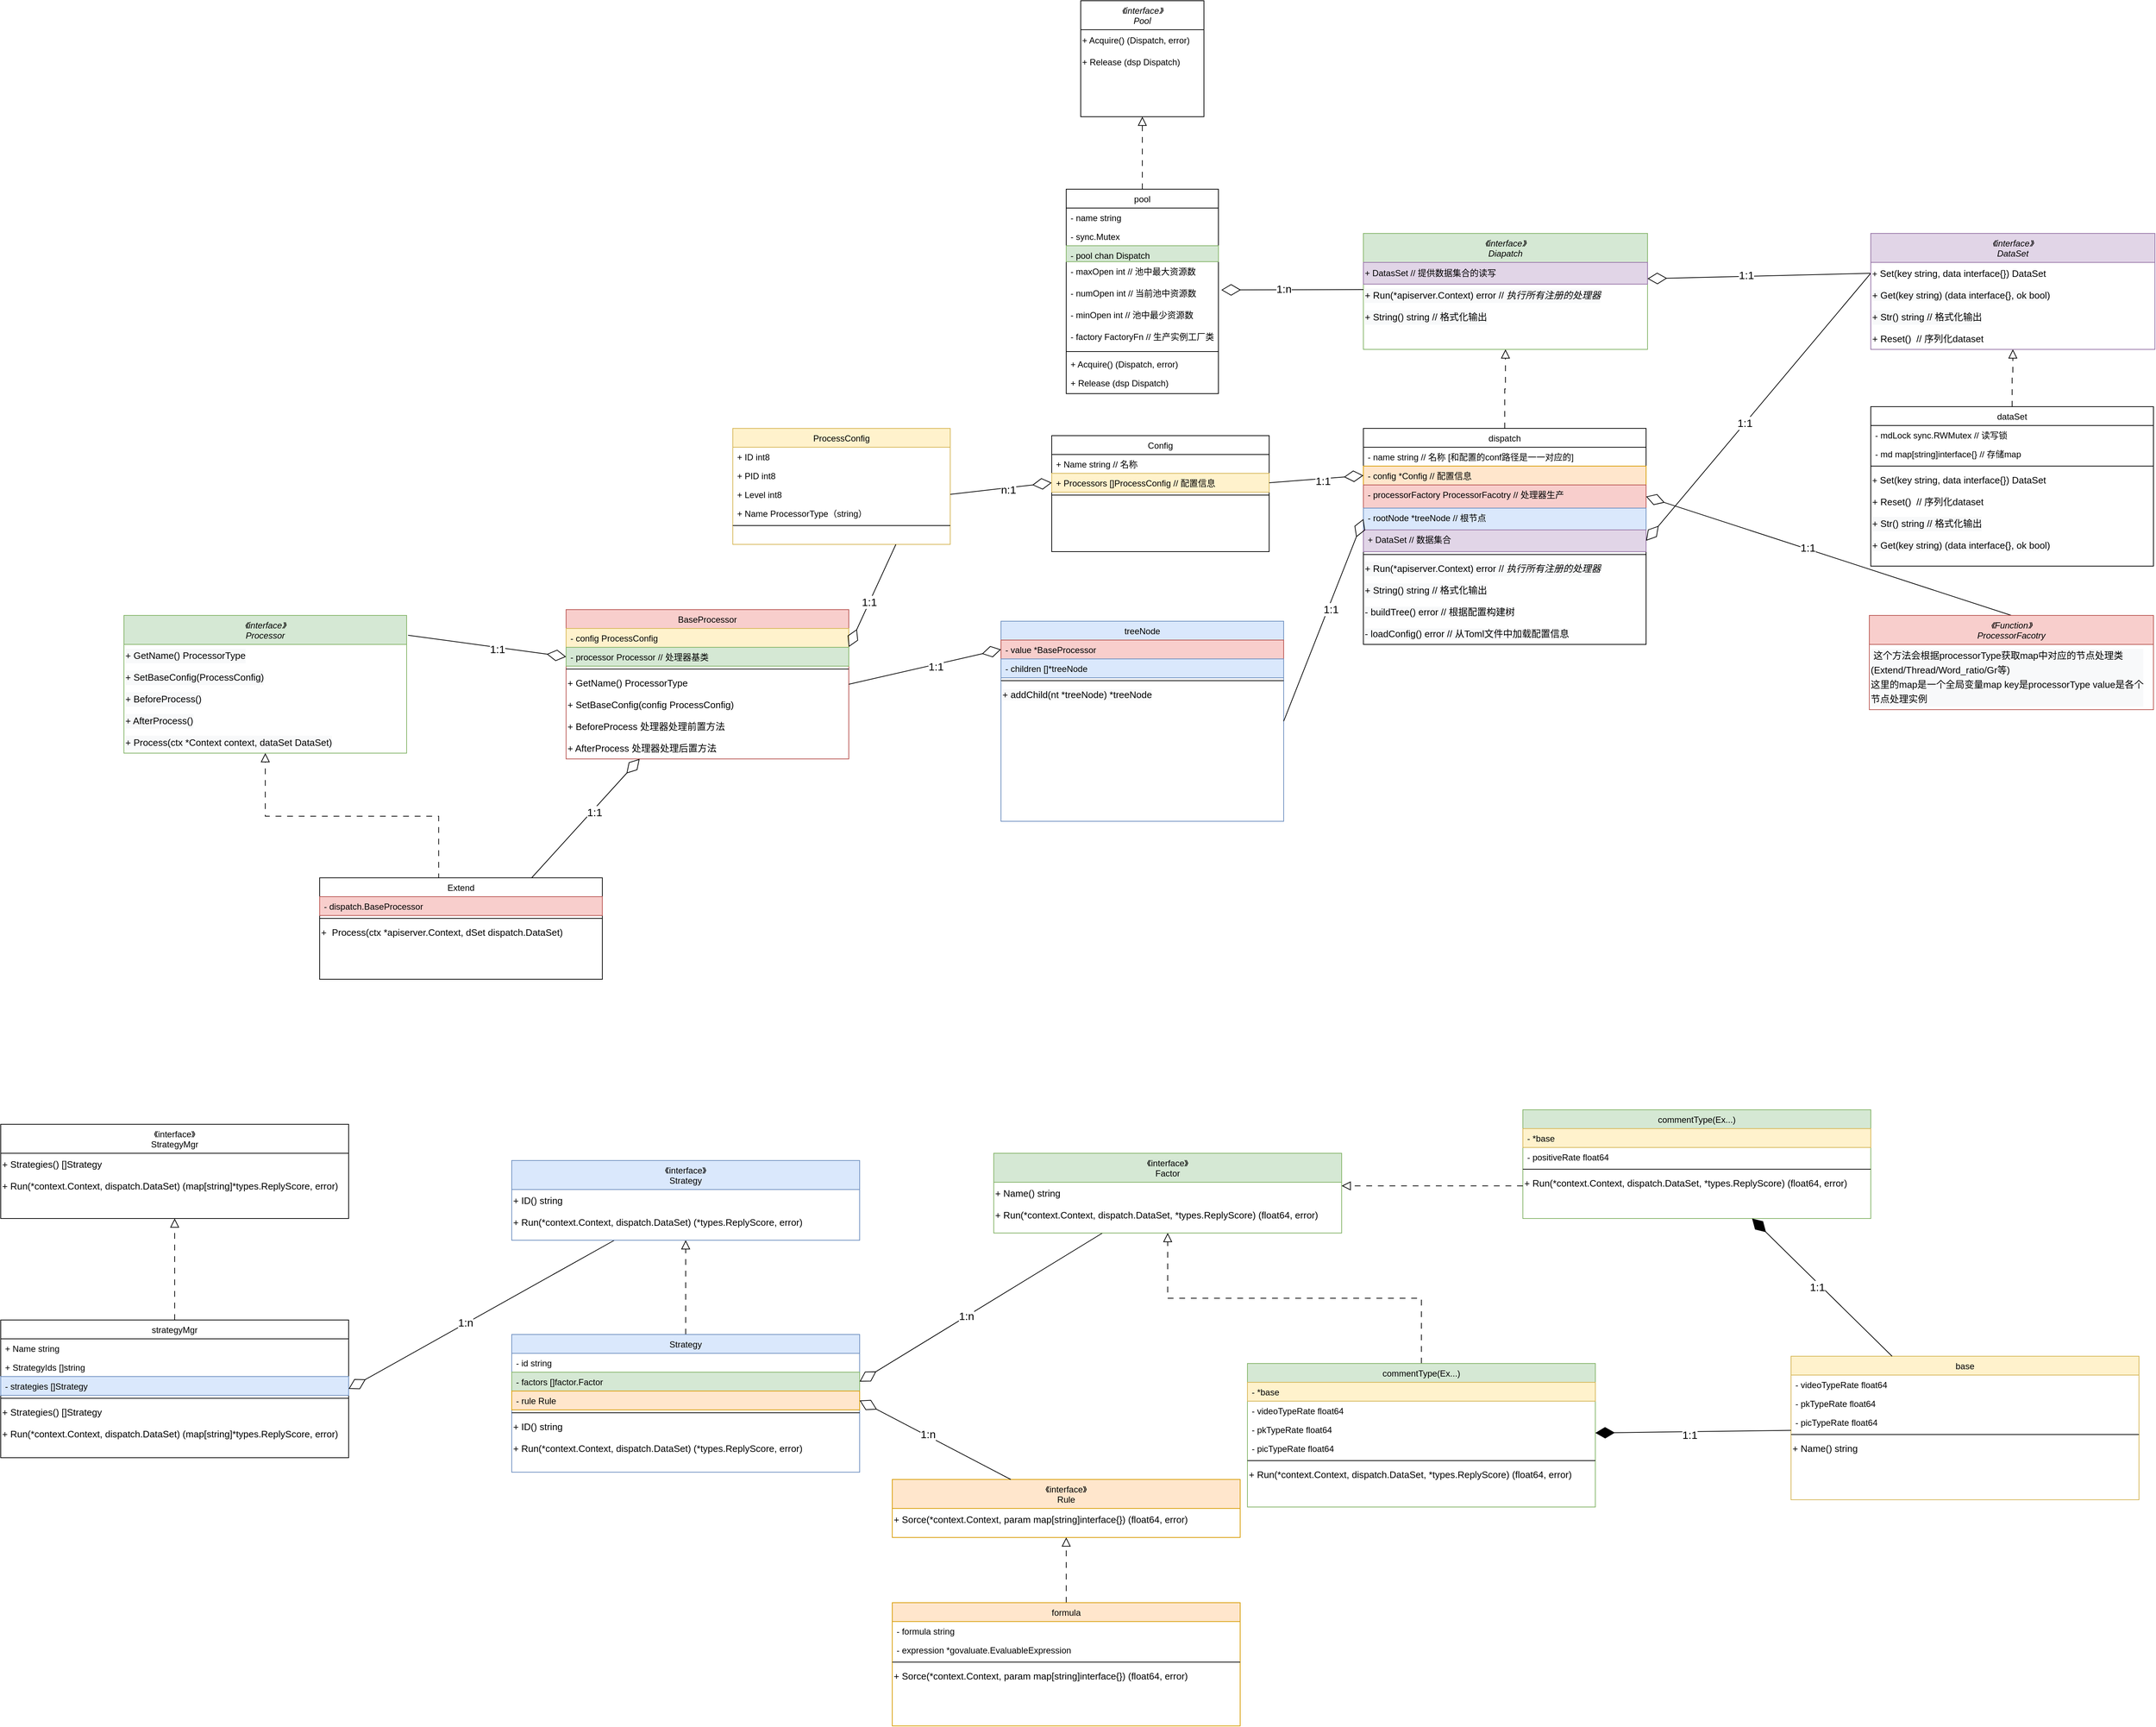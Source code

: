 <mxfile version="24.7.17">
  <diagram id="C5RBs43oDa-KdzZeNtuy" name="Page-1">
    <mxGraphModel dx="3088" dy="785" grid="1" gridSize="10" guides="1" tooltips="1" connect="1" arrows="1" fold="1" page="1" pageScale="1" pageWidth="827" pageHeight="1169" math="0" shadow="0">
      <root>
        <mxCell id="WIyWlLk6GJQsqaUBKTNV-0" />
        <mxCell id="WIyWlLk6GJQsqaUBKTNV-1" parent="WIyWlLk6GJQsqaUBKTNV-0" />
        <mxCell id="RczMax2r31ByXmlt5z05-0" value="《interface》&#xa;Pool" style="swimlane;fontStyle=2;align=center;verticalAlign=top;childLayout=stackLayout;horizontal=1;startSize=40;horizontalStack=0;resizeParent=1;resizeLast=0;collapsible=1;marginBottom=0;rounded=0;shadow=0;strokeWidth=1;" parent="WIyWlLk6GJQsqaUBKTNV-1" vertex="1">
          <mxGeometry x="130" y="600" width="170" height="160" as="geometry">
            <mxRectangle x="190" y="630" width="160" height="26" as="alternateBounds" />
          </mxGeometry>
        </mxCell>
        <mxCell id="lq7LgunMjQ7Xtg1Cg7Fh-3" value="+ Acquire() (Dispatch, error)" style="text;html=1;align=left;verticalAlign=middle;whiteSpace=wrap;rounded=0;" parent="RczMax2r31ByXmlt5z05-0" vertex="1">
          <mxGeometry y="40" width="170" height="30" as="geometry" />
        </mxCell>
        <mxCell id="lq7LgunMjQ7Xtg1Cg7Fh-4" value="+ Release (dsp Dispatch)" style="text;html=1;align=left;verticalAlign=middle;whiteSpace=wrap;rounded=0;" parent="RczMax2r31ByXmlt5z05-0" vertex="1">
          <mxGeometry y="70" width="170" height="30" as="geometry" />
        </mxCell>
        <mxCell id="RczMax2r31ByXmlt5z05-6" value="pool" style="swimlane;fontStyle=0;align=center;verticalAlign=top;childLayout=stackLayout;horizontal=1;startSize=26;horizontalStack=0;resizeParent=1;resizeLast=0;collapsible=1;marginBottom=0;rounded=0;shadow=0;strokeWidth=1;" parent="WIyWlLk6GJQsqaUBKTNV-1" vertex="1">
          <mxGeometry x="110" y="860" width="210" height="282" as="geometry">
            <mxRectangle x="130" y="380" width="160" height="26" as="alternateBounds" />
          </mxGeometry>
        </mxCell>
        <mxCell id="RczMax2r31ByXmlt5z05-7" value="- name string" style="text;align=left;verticalAlign=top;spacingLeft=4;spacingRight=4;overflow=hidden;rotatable=0;points=[[0,0.5],[1,0.5]];portConstraint=eastwest;" parent="RczMax2r31ByXmlt5z05-6" vertex="1">
          <mxGeometry y="26" width="210" height="26" as="geometry" />
        </mxCell>
        <mxCell id="RczMax2r31ByXmlt5z05-8" value="- sync.Mutex" style="text;align=left;verticalAlign=top;spacingLeft=4;spacingRight=4;overflow=hidden;rotatable=0;points=[[0,0.5],[1,0.5]];portConstraint=eastwest;rounded=0;shadow=0;html=0;" parent="RczMax2r31ByXmlt5z05-6" vertex="1">
          <mxGeometry y="52" width="210" height="26" as="geometry" />
        </mxCell>
        <mxCell id="lq7LgunMjQ7Xtg1Cg7Fh-9" value="- pool chan Dispatch" style="text;align=left;verticalAlign=top;spacingLeft=4;spacingRight=4;overflow=hidden;rotatable=0;points=[[0,0.5],[1,0.5]];portConstraint=eastwest;rounded=0;shadow=0;html=0;whiteSpace=wrap;fillColor=#d5e8d4;strokeColor=#82b366;" parent="RczMax2r31ByXmlt5z05-6" vertex="1">
          <mxGeometry y="78" width="210" height="22" as="geometry" />
        </mxCell>
        <mxCell id="lq7LgunMjQ7Xtg1Cg7Fh-12" value="- maxOpen int // 池中最大资源数" style="text;align=left;verticalAlign=top;spacingLeft=4;spacingRight=4;overflow=hidden;rotatable=0;points=[[0,0.5],[1,0.5]];portConstraint=eastwest;rounded=0;shadow=0;html=0;" parent="RczMax2r31ByXmlt5z05-6" vertex="1">
          <mxGeometry y="100" width="210" height="30" as="geometry" />
        </mxCell>
        <mxCell id="lq7LgunMjQ7Xtg1Cg7Fh-13" value="- numOpen int // 当前池中资源数" style="text;align=left;verticalAlign=top;spacingLeft=4;spacingRight=4;overflow=hidden;rotatable=0;points=[[0,0.5],[1,0.5]];portConstraint=eastwest;rounded=0;shadow=0;html=0;" parent="RczMax2r31ByXmlt5z05-6" vertex="1">
          <mxGeometry y="130" width="210" height="30" as="geometry" />
        </mxCell>
        <mxCell id="lq7LgunMjQ7Xtg1Cg7Fh-14" value="- minOpen int // 池中最少资源数" style="text;align=left;verticalAlign=top;spacingLeft=4;spacingRight=4;overflow=hidden;rotatable=0;points=[[0,0.5],[1,0.5]];portConstraint=eastwest;rounded=0;shadow=0;html=0;" parent="RczMax2r31ByXmlt5z05-6" vertex="1">
          <mxGeometry y="160" width="210" height="30" as="geometry" />
        </mxCell>
        <mxCell id="lq7LgunMjQ7Xtg1Cg7Fh-15" value="- factory FactoryFn // 生产实例工厂类" style="text;align=left;verticalAlign=top;spacingLeft=4;spacingRight=4;overflow=hidden;rotatable=0;points=[[0,0.5],[1,0.5]];portConstraint=eastwest;rounded=0;shadow=0;html=0;" parent="RczMax2r31ByXmlt5z05-6" vertex="1">
          <mxGeometry y="190" width="210" height="30" as="geometry" />
        </mxCell>
        <mxCell id="RczMax2r31ByXmlt5z05-9" value="" style="line;html=1;strokeWidth=1;align=left;verticalAlign=middle;spacingTop=-1;spacingLeft=3;spacingRight=3;rotatable=0;labelPosition=right;points=[];portConstraint=eastwest;" parent="RczMax2r31ByXmlt5z05-6" vertex="1">
          <mxGeometry y="220" width="210" height="8" as="geometry" />
        </mxCell>
        <mxCell id="RczMax2r31ByXmlt5z05-11" value="+ Acquire() (Dispatch, error)" style="text;align=left;verticalAlign=top;spacingLeft=4;spacingRight=4;overflow=hidden;rotatable=0;points=[[0,0.5],[1,0.5]];portConstraint=eastwest;" parent="RczMax2r31ByXmlt5z05-6" vertex="1">
          <mxGeometry y="228" width="210" height="26" as="geometry" />
        </mxCell>
        <mxCell id="lq7LgunMjQ7Xtg1Cg7Fh-16" value="+ Release (dsp Dispatch)" style="text;align=left;verticalAlign=top;spacingLeft=4;spacingRight=4;overflow=hidden;rotatable=0;points=[[0,0.5],[1,0.5]];portConstraint=eastwest;" parent="RczMax2r31ByXmlt5z05-6" vertex="1">
          <mxGeometry y="254" width="210" height="26" as="geometry" />
        </mxCell>
        <mxCell id="RczMax2r31ByXmlt5z05-12" value="" style="endArrow=block;endSize=10;endFill=0;shadow=0;strokeWidth=1;rounded=0;curved=0;edgeStyle=elbowEdgeStyle;elbow=vertical;dashed=1;dashPattern=8 8;" parent="WIyWlLk6GJQsqaUBKTNV-1" source="RczMax2r31ByXmlt5z05-6" target="RczMax2r31ByXmlt5z05-0" edge="1">
          <mxGeometry width="160" relative="1" as="geometry">
            <mxPoint x="170" y="713" as="sourcePoint" />
            <mxPoint x="170" y="713" as="targetPoint" />
          </mxGeometry>
        </mxCell>
        <mxCell id="lq7LgunMjQ7Xtg1Cg7Fh-23" value="《interface》&#xa;Diapatch" style="swimlane;fontStyle=2;align=center;verticalAlign=top;childLayout=stackLayout;horizontal=1;startSize=40;horizontalStack=0;resizeParent=1;resizeLast=0;collapsible=1;marginBottom=0;rounded=0;shadow=0;strokeWidth=1;fillColor=#d5e8d4;strokeColor=#82b366;" parent="WIyWlLk6GJQsqaUBKTNV-1" vertex="1">
          <mxGeometry x="520" y="921" width="392" height="160" as="geometry">
            <mxRectangle x="190" y="630" width="160" height="26" as="alternateBounds" />
          </mxGeometry>
        </mxCell>
        <mxCell id="lq7LgunMjQ7Xtg1Cg7Fh-26" value="+ DatasSet // 提供数据集合的读写" style="text;html=1;align=left;verticalAlign=middle;whiteSpace=wrap;rounded=0;fillColor=#e1d5e7;strokeColor=#9673a6;" parent="lq7LgunMjQ7Xtg1Cg7Fh-23" vertex="1">
          <mxGeometry y="40" width="392" height="30" as="geometry" />
        </mxCell>
        <mxCell id="lq7LgunMjQ7Xtg1Cg7Fh-27" value="&lt;div style=&quot;background-color: rgb(248, 249, 250); font-size: 13px; line-height: 20px; white-space: pre;&quot;&gt;&lt;font face=&quot;Helvetica&quot;&gt;+ Run(*apiserver.Context) error //&lt;/font&gt;&lt;span style=&quot;font-style: italic;&quot;&gt; 执行所有注册的处理器&lt;/span&gt;&lt;/div&gt;" style="text;html=1;align=left;verticalAlign=middle;whiteSpace=wrap;rounded=0;" parent="lq7LgunMjQ7Xtg1Cg7Fh-23" vertex="1">
          <mxGeometry y="70" width="392" height="30" as="geometry" />
        </mxCell>
        <mxCell id="lq7LgunMjQ7Xtg1Cg7Fh-29" value="&lt;div style=&quot;background-color: rgb(248, 249, 250); font-size: 13px; line-height: 20px; white-space: pre;&quot;&gt;&lt;font face=&quot;Helvetica&quot;&gt;+ String() string // 格式化输出&lt;/font&gt;&lt;/div&gt;" style="text;html=1;align=left;verticalAlign=middle;whiteSpace=wrap;rounded=0;" parent="lq7LgunMjQ7Xtg1Cg7Fh-23" vertex="1">
          <mxGeometry y="100" width="392" height="30" as="geometry" />
        </mxCell>
        <mxCell id="lq7LgunMjQ7Xtg1Cg7Fh-33" value="" style="endArrow=diamondThin;endFill=0;endSize=24;html=1;rounded=0;exitX=0;exitY=0.25;exitDx=0;exitDy=0;entryX=1.019;entryY=0.3;entryDx=0;entryDy=0;entryPerimeter=0;" parent="WIyWlLk6GJQsqaUBKTNV-1" source="lq7LgunMjQ7Xtg1Cg7Fh-27" target="lq7LgunMjQ7Xtg1Cg7Fh-13" edge="1">
          <mxGeometry width="160" relative="1" as="geometry">
            <mxPoint x="330" y="1000" as="sourcePoint" />
            <mxPoint x="360" y="1050" as="targetPoint" />
          </mxGeometry>
        </mxCell>
        <mxCell id="lq7LgunMjQ7Xtg1Cg7Fh-34" value="&lt;font style=&quot;font-size: 15px;&quot;&gt;1:n&lt;/font&gt;" style="edgeLabel;html=1;align=center;verticalAlign=middle;resizable=0;points=[];" parent="lq7LgunMjQ7Xtg1Cg7Fh-33" vertex="1" connectable="0">
          <mxGeometry x="0.122" y="-2" relative="1" as="geometry">
            <mxPoint as="offset" />
          </mxGeometry>
        </mxCell>
        <mxCell id="lq7LgunMjQ7Xtg1Cg7Fh-35" value="" style="endArrow=block;endSize=10;endFill=0;shadow=0;strokeWidth=1;rounded=0;curved=0;edgeStyle=elbowEdgeStyle;elbow=vertical;dashed=1;dashPattern=8 8;entryX=0.5;entryY=1;entryDx=0;entryDy=0;exitX=0.5;exitY=0;exitDx=0;exitDy=0;" parent="WIyWlLk6GJQsqaUBKTNV-1" source="lq7LgunMjQ7Xtg1Cg7Fh-36" target="lq7LgunMjQ7Xtg1Cg7Fh-23" edge="1">
          <mxGeometry width="160" relative="1" as="geometry">
            <mxPoint x="715.5" y="1181" as="sourcePoint" />
            <mxPoint x="710" y="1100" as="targetPoint" />
          </mxGeometry>
        </mxCell>
        <mxCell id="lq7LgunMjQ7Xtg1Cg7Fh-36" value="dispatch" style="swimlane;fontStyle=0;align=center;verticalAlign=top;childLayout=stackLayout;horizontal=1;startSize=26;horizontalStack=0;resizeParent=1;resizeLast=0;collapsible=1;marginBottom=0;rounded=0;shadow=0;strokeWidth=1;" parent="WIyWlLk6GJQsqaUBKTNV-1" vertex="1">
          <mxGeometry x="520" y="1190" width="390" height="298" as="geometry">
            <mxRectangle x="130" y="380" width="160" height="26" as="alternateBounds" />
          </mxGeometry>
        </mxCell>
        <mxCell id="lq7LgunMjQ7Xtg1Cg7Fh-37" value="- name string // 名称 [和配置的conf路径是一一对应的]" style="text;align=left;verticalAlign=top;spacingLeft=4;spacingRight=4;overflow=hidden;rotatable=0;points=[[0,0.5],[1,0.5]];portConstraint=eastwest;" parent="lq7LgunMjQ7Xtg1Cg7Fh-36" vertex="1">
          <mxGeometry y="26" width="390" height="26" as="geometry" />
        </mxCell>
        <mxCell id="lq7LgunMjQ7Xtg1Cg7Fh-38" value="- config *Config // 配置信息" style="text;align=left;verticalAlign=top;spacingLeft=4;spacingRight=4;overflow=hidden;rotatable=0;points=[[0,0.5],[1,0.5]];portConstraint=eastwest;rounded=0;shadow=0;html=0;fillColor=#ffe6cc;strokeColor=#d79b00;" parent="lq7LgunMjQ7Xtg1Cg7Fh-36" vertex="1">
          <mxGeometry y="52" width="390" height="26" as="geometry" />
        </mxCell>
        <mxCell id="lq7LgunMjQ7Xtg1Cg7Fh-39" value="- processorFactory ProcessorFacotry // 处理器生产" style="text;align=left;verticalAlign=top;spacingLeft=4;spacingRight=4;overflow=hidden;rotatable=0;points=[[0,0.5],[1,0.5]];portConstraint=eastwest;rounded=0;shadow=0;html=0;whiteSpace=wrap;fillColor=#f8cecc;strokeColor=#b85450;" parent="lq7LgunMjQ7Xtg1Cg7Fh-36" vertex="1">
          <mxGeometry y="78" width="390" height="32" as="geometry" />
        </mxCell>
        <mxCell id="lq7LgunMjQ7Xtg1Cg7Fh-40" value="- rootNode *treeNode // 根节点" style="text;align=left;verticalAlign=top;spacingLeft=4;spacingRight=4;overflow=hidden;rotatable=0;points=[[0,0.5],[1,0.5]];portConstraint=eastwest;rounded=0;shadow=0;html=0;fillColor=#dae8fc;strokeColor=#6c8ebf;" parent="lq7LgunMjQ7Xtg1Cg7Fh-36" vertex="1">
          <mxGeometry y="110" width="390" height="30" as="geometry" />
        </mxCell>
        <mxCell id="lq7LgunMjQ7Xtg1Cg7Fh-41" value="+ DataSet // 数据集合" style="text;align=left;verticalAlign=top;spacingLeft=4;spacingRight=4;overflow=hidden;rotatable=0;points=[[0,0.5],[1,0.5]];portConstraint=eastwest;rounded=0;shadow=0;html=0;fillColor=#e1d5e7;strokeColor=#9673a6;" parent="lq7LgunMjQ7Xtg1Cg7Fh-36" vertex="1">
          <mxGeometry y="140" width="390" height="30" as="geometry" />
        </mxCell>
        <mxCell id="lq7LgunMjQ7Xtg1Cg7Fh-44" value="" style="line;html=1;strokeWidth=1;align=left;verticalAlign=middle;spacingTop=-1;spacingLeft=3;spacingRight=3;rotatable=0;labelPosition=right;points=[];portConstraint=eastwest;" parent="lq7LgunMjQ7Xtg1Cg7Fh-36" vertex="1">
          <mxGeometry y="170" width="390" height="8" as="geometry" />
        </mxCell>
        <mxCell id="lq7LgunMjQ7Xtg1Cg7Fh-47" value="&lt;div style=&quot;background-color: rgb(248, 249, 250); font-size: 13px; line-height: 20px; white-space: pre;&quot;&gt;&lt;font face=&quot;Helvetica&quot;&gt;+ Run(*apiserver.Context) error //&lt;/font&gt;&lt;span style=&quot;font-style: italic;&quot;&gt; 执行所有注册的处理器&lt;/span&gt;&lt;/div&gt;" style="text;html=1;align=left;verticalAlign=middle;whiteSpace=wrap;rounded=0;" parent="lq7LgunMjQ7Xtg1Cg7Fh-36" vertex="1">
          <mxGeometry y="178" width="390" height="30" as="geometry" />
        </mxCell>
        <mxCell id="lq7LgunMjQ7Xtg1Cg7Fh-48" value="&lt;div style=&quot;background-color: rgb(248, 249, 250); font-size: 13px; line-height: 20px; white-space: pre;&quot;&gt;&lt;font face=&quot;Helvetica&quot;&gt;+ String() string // 格式化输出&lt;/font&gt;&lt;/div&gt;" style="text;html=1;align=left;verticalAlign=middle;whiteSpace=wrap;rounded=0;" parent="lq7LgunMjQ7Xtg1Cg7Fh-36" vertex="1">
          <mxGeometry y="208" width="390" height="30" as="geometry" />
        </mxCell>
        <mxCell id="lq7LgunMjQ7Xtg1Cg7Fh-82" value="&lt;div style=&quot;line-height: 20px;&quot;&gt;&lt;font style=&quot;font-size: 13px; white-space: pre; background-color: rgb(248, 249, 250);&quot; face=&quot;Helvetica&quot;&gt;- buildTree() error // 根据配置构建树&lt;/font&gt;&lt;/div&gt;" style="text;html=1;align=left;verticalAlign=middle;whiteSpace=wrap;rounded=0;" parent="lq7LgunMjQ7Xtg1Cg7Fh-36" vertex="1">
          <mxGeometry y="238" width="390" height="30" as="geometry" />
        </mxCell>
        <mxCell id="lq7LgunMjQ7Xtg1Cg7Fh-83" value="&lt;div style=&quot;line-height: 20px;&quot;&gt;&lt;font style=&quot;font-size: 13px; white-space: pre; background-color: rgb(248, 249, 250);&quot; face=&quot;Helvetica&quot;&gt;- loadConfig() error // 从Toml文件中加载配置信息&lt;/font&gt;&lt;/div&gt;" style="text;html=1;align=left;verticalAlign=middle;whiteSpace=wrap;rounded=0;" parent="lq7LgunMjQ7Xtg1Cg7Fh-36" vertex="1">
          <mxGeometry y="268" width="390" height="30" as="geometry" />
        </mxCell>
        <mxCell id="lq7LgunMjQ7Xtg1Cg7Fh-49" value="" style="endArrow=diamondThin;endFill=0;endSize=24;html=1;rounded=0;entryX=1;entryY=0.75;entryDx=0;entryDy=0;exitX=0;exitY=0.5;exitDx=0;exitDy=0;" parent="WIyWlLk6GJQsqaUBKTNV-1" source="lq7LgunMjQ7Xtg1Cg7Fh-55" target="lq7LgunMjQ7Xtg1Cg7Fh-26" edge="1">
          <mxGeometry width="160" relative="1" as="geometry">
            <mxPoint x="1210" y="980" as="sourcePoint" />
            <mxPoint x="920" y="1000.5" as="targetPoint" />
          </mxGeometry>
        </mxCell>
        <mxCell id="lq7LgunMjQ7Xtg1Cg7Fh-50" value="&lt;font style=&quot;font-size: 15px;&quot;&gt;1:1&lt;/font&gt;" style="edgeLabel;html=1;align=center;verticalAlign=middle;resizable=0;points=[];" parent="lq7LgunMjQ7Xtg1Cg7Fh-49" vertex="1" connectable="0">
          <mxGeometry x="0.122" y="-2" relative="1" as="geometry">
            <mxPoint x="1" as="offset" />
          </mxGeometry>
        </mxCell>
        <mxCell id="lq7LgunMjQ7Xtg1Cg7Fh-52" value="" style="endArrow=diamondThin;endFill=0;endSize=24;html=1;rounded=0;entryX=1;entryY=0.5;entryDx=0;entryDy=0;exitX=0;exitY=0.5;exitDx=0;exitDy=0;" parent="WIyWlLk6GJQsqaUBKTNV-1" source="lq7LgunMjQ7Xtg1Cg7Fh-55" target="lq7LgunMjQ7Xtg1Cg7Fh-41" edge="1">
          <mxGeometry width="160" relative="1" as="geometry">
            <mxPoint x="1210" y="990" as="sourcePoint" />
            <mxPoint x="1037" y="1220" as="targetPoint" />
          </mxGeometry>
        </mxCell>
        <mxCell id="lq7LgunMjQ7Xtg1Cg7Fh-53" value="&lt;font style=&quot;font-size: 15px;&quot;&gt;1:1&lt;/font&gt;" style="edgeLabel;html=1;align=center;verticalAlign=middle;resizable=0;points=[];" parent="lq7LgunMjQ7Xtg1Cg7Fh-52" vertex="1" connectable="0">
          <mxGeometry x="0.122" y="-2" relative="1" as="geometry">
            <mxPoint x="1" as="offset" />
          </mxGeometry>
        </mxCell>
        <mxCell id="lq7LgunMjQ7Xtg1Cg7Fh-54" value="《interface》&#xa;DataSet" style="swimlane;fontStyle=2;align=center;verticalAlign=top;childLayout=stackLayout;horizontal=1;startSize=40;horizontalStack=0;resizeParent=1;resizeLast=0;collapsible=1;marginBottom=0;rounded=0;shadow=0;strokeWidth=1;fillColor=#e1d5e7;strokeColor=#9673a6;" parent="WIyWlLk6GJQsqaUBKTNV-1" vertex="1">
          <mxGeometry x="1220" y="921" width="392" height="160" as="geometry">
            <mxRectangle x="190" y="630" width="160" height="26" as="alternateBounds" />
          </mxGeometry>
        </mxCell>
        <mxCell id="lq7LgunMjQ7Xtg1Cg7Fh-55" value="+&lt;font style=&quot;font-size: 13px;&quot;&gt;&amp;nbsp;Set(key string, data interface{}) DataSet&lt;/font&gt;" style="text;html=1;align=left;verticalAlign=middle;whiteSpace=wrap;rounded=0;" parent="lq7LgunMjQ7Xtg1Cg7Fh-54" vertex="1">
          <mxGeometry y="40" width="392" height="30" as="geometry" />
        </mxCell>
        <mxCell id="lq7LgunMjQ7Xtg1Cg7Fh-56" value="&lt;div style=&quot;font-size: 13px; line-height: 20px; white-space: pre;&quot;&gt;&lt;span style=&quot;background-color: rgb(248, 249, 250);&quot;&gt;&lt;font face=&quot;Helvetica&quot;&gt;&lt;font style=&quot;font-size: 13px;&quot;&gt;+ &lt;/font&gt;&lt;span style=&quot;white-space: normal;&quot;&gt;Get&lt;/span&gt;&lt;span style=&quot;white-space: normal;&quot;&gt;(key &lt;/span&gt;&lt;span style=&quot;white-space: normal;&quot;&gt;string&lt;/span&gt;&lt;span style=&quot;white-space: normal;&quot;&gt;) (data &lt;/span&gt;&lt;span style=&quot;white-space: normal;&quot;&gt;interface&lt;/span&gt;&lt;span style=&quot;white-space: normal;&quot;&gt;{}&lt;/span&gt;&lt;span style=&quot;white-space: normal;&quot;&gt;, &lt;/span&gt;&lt;span style=&quot;white-space: normal;&quot;&gt;ok &lt;/span&gt;&lt;span style=&quot;white-space: normal;&quot;&gt;bool&lt;/span&gt;&lt;span style=&quot;white-space: normal;&quot;&gt;)&lt;/span&gt;&lt;/font&gt;&lt;/span&gt;&lt;/div&gt;" style="text;html=1;align=left;verticalAlign=middle;whiteSpace=wrap;rounded=0;" parent="lq7LgunMjQ7Xtg1Cg7Fh-54" vertex="1">
          <mxGeometry y="70" width="392" height="30" as="geometry" />
        </mxCell>
        <mxCell id="lq7LgunMjQ7Xtg1Cg7Fh-57" value="&lt;div style=&quot;background-color: rgb(248, 249, 250); font-size: 13px; line-height: 20px; white-space: pre;&quot;&gt;&lt;font face=&quot;Helvetica&quot;&gt;+ Str() string // 格式化输出&lt;/font&gt;&lt;/div&gt;" style="text;html=1;align=left;verticalAlign=middle;whiteSpace=wrap;rounded=0;" parent="lq7LgunMjQ7Xtg1Cg7Fh-54" vertex="1">
          <mxGeometry y="100" width="392" height="30" as="geometry" />
        </mxCell>
        <mxCell id="lq7LgunMjQ7Xtg1Cg7Fh-58" value="&lt;div style=&quot;font-size: 13px; line-height: 20px; white-space: pre;&quot;&gt;&lt;font style=&quot;font-size: 13px;&quot; face=&quot;Helvetica&quot;&gt;+ Reset()  // &lt;/font&gt;&lt;span style=&quot;white-space: normal;&quot;&gt;序列化&lt;/span&gt;&lt;span style=&quot;white-space: normal;&quot;&gt;dataset&lt;/span&gt;&lt;/div&gt;" style="text;html=1;align=left;verticalAlign=middle;whiteSpace=wrap;rounded=0;" parent="lq7LgunMjQ7Xtg1Cg7Fh-54" vertex="1">
          <mxGeometry y="130" width="392" height="30" as="geometry" />
        </mxCell>
        <mxCell id="lq7LgunMjQ7Xtg1Cg7Fh-59" value="" style="endArrow=block;endSize=10;endFill=0;shadow=0;strokeWidth=1;rounded=0;curved=0;edgeStyle=elbowEdgeStyle;elbow=vertical;dashed=1;dashPattern=8 8;entryX=0.5;entryY=1;entryDx=0;entryDy=0;exitX=0.5;exitY=0;exitDx=0;exitDy=0;" parent="WIyWlLk6GJQsqaUBKTNV-1" source="lq7LgunMjQ7Xtg1Cg7Fh-60" target="lq7LgunMjQ7Xtg1Cg7Fh-58" edge="1">
          <mxGeometry width="160" relative="1" as="geometry">
            <mxPoint x="1416" y="1180" as="sourcePoint" />
            <mxPoint x="1380" y="1140" as="targetPoint" />
          </mxGeometry>
        </mxCell>
        <mxCell id="lq7LgunMjQ7Xtg1Cg7Fh-60" value="dataSet" style="swimlane;fontStyle=0;align=center;verticalAlign=top;childLayout=stackLayout;horizontal=1;startSize=26;horizontalStack=0;resizeParent=1;resizeLast=0;collapsible=1;marginBottom=0;rounded=0;shadow=0;strokeWidth=1;" parent="WIyWlLk6GJQsqaUBKTNV-1" vertex="1">
          <mxGeometry x="1220" y="1160" width="390" height="220" as="geometry">
            <mxRectangle x="130" y="380" width="160" height="26" as="alternateBounds" />
          </mxGeometry>
        </mxCell>
        <mxCell id="lq7LgunMjQ7Xtg1Cg7Fh-61" value="- mdLock sync.RWMutex // 读写锁" style="text;align=left;verticalAlign=top;spacingLeft=4;spacingRight=4;overflow=hidden;rotatable=0;points=[[0,0.5],[1,0.5]];portConstraint=eastwest;" parent="lq7LgunMjQ7Xtg1Cg7Fh-60" vertex="1">
          <mxGeometry y="26" width="390" height="26" as="geometry" />
        </mxCell>
        <mxCell id="lq7LgunMjQ7Xtg1Cg7Fh-62" value="- md     map[string]interface{} // 存储map" style="text;align=left;verticalAlign=top;spacingLeft=4;spacingRight=4;overflow=hidden;rotatable=0;points=[[0,0.5],[1,0.5]];portConstraint=eastwest;rounded=0;shadow=0;html=0;" parent="lq7LgunMjQ7Xtg1Cg7Fh-60" vertex="1">
          <mxGeometry y="52" width="390" height="26" as="geometry" />
        </mxCell>
        <mxCell id="lq7LgunMjQ7Xtg1Cg7Fh-66" value="" style="line;html=1;strokeWidth=1;align=left;verticalAlign=middle;spacingTop=-1;spacingLeft=3;spacingRight=3;rotatable=0;labelPosition=right;points=[];portConstraint=eastwest;" parent="lq7LgunMjQ7Xtg1Cg7Fh-60" vertex="1">
          <mxGeometry y="78" width="390" height="8" as="geometry" />
        </mxCell>
        <mxCell id="lq7LgunMjQ7Xtg1Cg7Fh-69" value="+&lt;font style=&quot;font-size: 13px;&quot;&gt;&amp;nbsp;Set(key string, data interface{}) DataSet&lt;/font&gt;" style="text;html=1;align=left;verticalAlign=middle;whiteSpace=wrap;rounded=0;" parent="lq7LgunMjQ7Xtg1Cg7Fh-60" vertex="1">
          <mxGeometry y="86" width="390" height="30" as="geometry" />
        </mxCell>
        <mxCell id="lq7LgunMjQ7Xtg1Cg7Fh-72" value="&lt;div style=&quot;font-size: 13px; line-height: 20px; white-space: pre;&quot;&gt;&lt;font style=&quot;font-size: 13px;&quot; face=&quot;Helvetica&quot;&gt;+ Reset()  // &lt;/font&gt;&lt;span style=&quot;white-space: normal;&quot;&gt;序列化&lt;/span&gt;&lt;span style=&quot;white-space: normal;&quot;&gt;dataset&lt;/span&gt;&lt;/div&gt;" style="text;html=1;align=left;verticalAlign=middle;whiteSpace=wrap;rounded=0;" parent="lq7LgunMjQ7Xtg1Cg7Fh-60" vertex="1">
          <mxGeometry y="116" width="390" height="30" as="geometry" />
        </mxCell>
        <mxCell id="lq7LgunMjQ7Xtg1Cg7Fh-71" value="&lt;div style=&quot;background-color: rgb(248, 249, 250); font-size: 13px; line-height: 20px; white-space: pre;&quot;&gt;&lt;font face=&quot;Helvetica&quot;&gt;+ Str() string // 格式化输出&lt;/font&gt;&lt;/div&gt;" style="text;html=1;align=left;verticalAlign=middle;whiteSpace=wrap;rounded=0;" parent="lq7LgunMjQ7Xtg1Cg7Fh-60" vertex="1">
          <mxGeometry y="146" width="390" height="30" as="geometry" />
        </mxCell>
        <mxCell id="lq7LgunMjQ7Xtg1Cg7Fh-70" value="&lt;div style=&quot;font-size: 13px; line-height: 20px; white-space: pre;&quot;&gt;&lt;span style=&quot;background-color: rgb(248, 249, 250);&quot;&gt;&lt;font face=&quot;Helvetica&quot;&gt;&lt;font style=&quot;font-size: 13px;&quot;&gt;+ &lt;/font&gt;&lt;span style=&quot;white-space: normal;&quot;&gt;Get&lt;/span&gt;&lt;span style=&quot;white-space: normal;&quot;&gt;(key &lt;/span&gt;&lt;span style=&quot;white-space: normal;&quot;&gt;string&lt;/span&gt;&lt;span style=&quot;white-space: normal;&quot;&gt;) (data &lt;/span&gt;&lt;span style=&quot;white-space: normal;&quot;&gt;interface&lt;/span&gt;&lt;span style=&quot;white-space: normal;&quot;&gt;{}&lt;/span&gt;&lt;span style=&quot;white-space: normal;&quot;&gt;, &lt;/span&gt;&lt;span style=&quot;white-space: normal;&quot;&gt;ok &lt;/span&gt;&lt;span style=&quot;white-space: normal;&quot;&gt;bool&lt;/span&gt;&lt;span style=&quot;white-space: normal;&quot;&gt;)&lt;/span&gt;&lt;/font&gt;&lt;/span&gt;&lt;/div&gt;" style="text;html=1;align=left;verticalAlign=middle;whiteSpace=wrap;rounded=0;" parent="lq7LgunMjQ7Xtg1Cg7Fh-60" vertex="1">
          <mxGeometry y="176" width="390" height="30" as="geometry" />
        </mxCell>
        <mxCell id="lq7LgunMjQ7Xtg1Cg7Fh-73" value="Config" style="swimlane;fontStyle=0;align=center;verticalAlign=top;childLayout=stackLayout;horizontal=1;startSize=26;horizontalStack=0;resizeParent=1;resizeLast=0;collapsible=1;marginBottom=0;rounded=0;shadow=0;strokeWidth=1;" parent="WIyWlLk6GJQsqaUBKTNV-1" vertex="1">
          <mxGeometry x="90" y="1200" width="300" height="160" as="geometry">
            <mxRectangle x="130" y="380" width="160" height="26" as="alternateBounds" />
          </mxGeometry>
        </mxCell>
        <mxCell id="lq7LgunMjQ7Xtg1Cg7Fh-74" value="+ Name       string // 名称" style="text;align=left;verticalAlign=top;spacingLeft=4;spacingRight=4;overflow=hidden;rotatable=0;points=[[0,0.5],[1,0.5]];portConstraint=eastwest;" parent="lq7LgunMjQ7Xtg1Cg7Fh-73" vertex="1">
          <mxGeometry y="26" width="300" height="26" as="geometry" />
        </mxCell>
        <mxCell id="lq7LgunMjQ7Xtg1Cg7Fh-75" value="+ Processors []ProcessConfig // 配置信息" style="text;align=left;verticalAlign=top;spacingLeft=4;spacingRight=4;overflow=hidden;rotatable=0;points=[[0,0.5],[1,0.5]];portConstraint=eastwest;rounded=0;shadow=0;html=0;fillColor=#fff2cc;strokeColor=#d6b656;" parent="lq7LgunMjQ7Xtg1Cg7Fh-73" vertex="1">
          <mxGeometry y="52" width="300" height="26" as="geometry" />
        </mxCell>
        <mxCell id="lq7LgunMjQ7Xtg1Cg7Fh-79" value="" style="line;html=1;strokeWidth=1;align=left;verticalAlign=middle;spacingTop=-1;spacingLeft=3;spacingRight=3;rotatable=0;labelPosition=right;points=[];portConstraint=eastwest;" parent="lq7LgunMjQ7Xtg1Cg7Fh-73" vertex="1">
          <mxGeometry y="78" width="300" height="8" as="geometry" />
        </mxCell>
        <mxCell id="lq7LgunMjQ7Xtg1Cg7Fh-84" value="" style="endArrow=diamondThin;endFill=0;endSize=24;html=1;rounded=0;entryX=0;entryY=0.5;entryDx=0;entryDy=0;exitX=1;exitY=0.5;exitDx=0;exitDy=0;" parent="WIyWlLk6GJQsqaUBKTNV-1" source="lq7LgunMjQ7Xtg1Cg7Fh-75" target="lq7LgunMjQ7Xtg1Cg7Fh-38" edge="1">
          <mxGeometry width="160" relative="1" as="geometry">
            <mxPoint x="508" y="1310" as="sourcePoint" />
            <mxPoint x="198" y="1673" as="targetPoint" />
          </mxGeometry>
        </mxCell>
        <mxCell id="lq7LgunMjQ7Xtg1Cg7Fh-85" value="&lt;font style=&quot;font-size: 15px;&quot;&gt;1:1&lt;/font&gt;" style="edgeLabel;html=1;align=center;verticalAlign=middle;resizable=0;points=[];" parent="lq7LgunMjQ7Xtg1Cg7Fh-84" vertex="1" connectable="0">
          <mxGeometry x="0.122" y="-2" relative="1" as="geometry">
            <mxPoint x="1" as="offset" />
          </mxGeometry>
        </mxCell>
        <mxCell id="lq7LgunMjQ7Xtg1Cg7Fh-86" value="ProcessConfig" style="swimlane;fontStyle=0;align=center;verticalAlign=top;childLayout=stackLayout;horizontal=1;startSize=26;horizontalStack=0;resizeParent=1;resizeLast=0;collapsible=1;marginBottom=0;rounded=0;shadow=0;strokeWidth=1;fillColor=#fff2cc;strokeColor=#d6b656;" parent="WIyWlLk6GJQsqaUBKTNV-1" vertex="1">
          <mxGeometry x="-350" y="1190" width="300" height="160" as="geometry">
            <mxRectangle x="130" y="380" width="160" height="26" as="alternateBounds" />
          </mxGeometry>
        </mxCell>
        <mxCell id="lq7LgunMjQ7Xtg1Cg7Fh-87" value="+ ID    int8" style="text;align=left;verticalAlign=top;spacingLeft=4;spacingRight=4;overflow=hidden;rotatable=0;points=[[0,0.5],[1,0.5]];portConstraint=eastwest;" parent="lq7LgunMjQ7Xtg1Cg7Fh-86" vertex="1">
          <mxGeometry y="26" width="300" height="26" as="geometry" />
        </mxCell>
        <mxCell id="lq7LgunMjQ7Xtg1Cg7Fh-88" value="+ PID   int8" style="text;align=left;verticalAlign=top;spacingLeft=4;spacingRight=4;overflow=hidden;rotatable=0;points=[[0,0.5],[1,0.5]];portConstraint=eastwest;rounded=0;shadow=0;html=0;" parent="lq7LgunMjQ7Xtg1Cg7Fh-86" vertex="1">
          <mxGeometry y="52" width="300" height="26" as="geometry" />
        </mxCell>
        <mxCell id="lq7LgunMjQ7Xtg1Cg7Fh-90" value="+ Level int8" style="text;align=left;verticalAlign=top;spacingLeft=4;spacingRight=4;overflow=hidden;rotatable=0;points=[[0,0.5],[1,0.5]];portConstraint=eastwest;rounded=0;shadow=0;html=0;" parent="lq7LgunMjQ7Xtg1Cg7Fh-86" vertex="1">
          <mxGeometry y="78" width="300" height="26" as="geometry" />
        </mxCell>
        <mxCell id="lq7LgunMjQ7Xtg1Cg7Fh-91" value="+ Name  ProcessorType（string）" style="text;align=left;verticalAlign=top;spacingLeft=4;spacingRight=4;overflow=hidden;rotatable=0;points=[[0,0.5],[1,0.5]];portConstraint=eastwest;rounded=0;shadow=0;html=0;" parent="lq7LgunMjQ7Xtg1Cg7Fh-86" vertex="1">
          <mxGeometry y="104" width="300" height="26" as="geometry" />
        </mxCell>
        <mxCell id="lq7LgunMjQ7Xtg1Cg7Fh-89" value="" style="line;html=1;strokeWidth=1;align=left;verticalAlign=middle;spacingTop=-1;spacingLeft=3;spacingRight=3;rotatable=0;labelPosition=right;points=[];portConstraint=eastwest;" parent="lq7LgunMjQ7Xtg1Cg7Fh-86" vertex="1">
          <mxGeometry y="130" width="300" height="8" as="geometry" />
        </mxCell>
        <mxCell id="lq7LgunMjQ7Xtg1Cg7Fh-92" value="" style="endArrow=diamondThin;endFill=0;endSize=24;html=1;rounded=0;entryX=0;entryY=0.5;entryDx=0;entryDy=0;exitX=1;exitY=0.5;exitDx=0;exitDy=0;" parent="WIyWlLk6GJQsqaUBKTNV-1" source="lq7LgunMjQ7Xtg1Cg7Fh-90" target="lq7LgunMjQ7Xtg1Cg7Fh-75" edge="1">
          <mxGeometry width="160" relative="1" as="geometry">
            <mxPoint x="-80" y="1360" as="sourcePoint" />
            <mxPoint x="50" y="1350" as="targetPoint" />
          </mxGeometry>
        </mxCell>
        <mxCell id="lq7LgunMjQ7Xtg1Cg7Fh-93" value="&lt;font style=&quot;font-size: 15px;&quot;&gt;n:1&lt;/font&gt;" style="edgeLabel;html=1;align=center;verticalAlign=middle;resizable=0;points=[];" parent="lq7LgunMjQ7Xtg1Cg7Fh-92" vertex="1" connectable="0">
          <mxGeometry x="0.122" y="-2" relative="1" as="geometry">
            <mxPoint x="1" as="offset" />
          </mxGeometry>
        </mxCell>
        <mxCell id="lq7LgunMjQ7Xtg1Cg7Fh-94" value="treeNode" style="swimlane;fontStyle=0;align=center;verticalAlign=top;childLayout=stackLayout;horizontal=1;startSize=26;horizontalStack=0;resizeParent=1;resizeLast=0;collapsible=1;marginBottom=0;rounded=0;shadow=0;strokeWidth=1;fillColor=#dae8fc;strokeColor=#6c8ebf;" parent="WIyWlLk6GJQsqaUBKTNV-1" vertex="1">
          <mxGeometry x="20" y="1456" width="390" height="276" as="geometry">
            <mxRectangle x="130" y="380" width="160" height="26" as="alternateBounds" />
          </mxGeometry>
        </mxCell>
        <mxCell id="lq7LgunMjQ7Xtg1Cg7Fh-95" value="- value    *BaseProcessor " style="text;align=left;verticalAlign=top;spacingLeft=4;spacingRight=4;overflow=hidden;rotatable=0;points=[[0,0.5],[1,0.5]];portConstraint=eastwest;fillColor=#f8cecc;strokeColor=#b85450;" parent="lq7LgunMjQ7Xtg1Cg7Fh-94" vertex="1">
          <mxGeometry y="26" width="390" height="26" as="geometry" />
        </mxCell>
        <mxCell id="lq7LgunMjQ7Xtg1Cg7Fh-96" value="- children []*treeNode" style="text;align=left;verticalAlign=top;spacingLeft=4;spacingRight=4;overflow=hidden;rotatable=0;points=[[0,0.5],[1,0.5]];portConstraint=eastwest;rounded=0;shadow=0;html=0;fillColor=#dae8fc;strokeColor=#6c8ebf;" parent="lq7LgunMjQ7Xtg1Cg7Fh-94" vertex="1">
          <mxGeometry y="52" width="390" height="26" as="geometry" />
        </mxCell>
        <mxCell id="lq7LgunMjQ7Xtg1Cg7Fh-100" value="" style="line;html=1;strokeWidth=1;align=left;verticalAlign=middle;spacingTop=-1;spacingLeft=3;spacingRight=3;rotatable=0;labelPosition=right;points=[];portConstraint=eastwest;" parent="lq7LgunMjQ7Xtg1Cg7Fh-94" vertex="1">
          <mxGeometry y="78" width="390" height="8" as="geometry" />
        </mxCell>
        <mxCell id="lq7LgunMjQ7Xtg1Cg7Fh-104" value="&lt;div style=&quot;line-height: 20px;&quot;&gt;&lt;font style=&quot;font-size: 13px; white-space: pre; background-color: rgb(248, 249, 250);&quot; face=&quot;Helvetica&quot;&gt;+ addChild(nt *treeNode) *treeNode&lt;/font&gt;&lt;/div&gt;" style="text;html=1;align=left;verticalAlign=middle;whiteSpace=wrap;rounded=0;" parent="lq7LgunMjQ7Xtg1Cg7Fh-94" vertex="1">
          <mxGeometry y="86" width="390" height="30" as="geometry" />
        </mxCell>
        <mxCell id="lq7LgunMjQ7Xtg1Cg7Fh-105" value="" style="endArrow=diamondThin;endFill=0;endSize=24;html=1;rounded=0;entryX=0;entryY=0.5;entryDx=0;entryDy=0;exitX=1;exitY=0.5;exitDx=0;exitDy=0;" parent="WIyWlLk6GJQsqaUBKTNV-1" source="lq7LgunMjQ7Xtg1Cg7Fh-94" target="lq7LgunMjQ7Xtg1Cg7Fh-40" edge="1">
          <mxGeometry width="160" relative="1" as="geometry">
            <mxPoint x="470" y="1610" as="sourcePoint" />
            <mxPoint x="600" y="1600" as="targetPoint" />
          </mxGeometry>
        </mxCell>
        <mxCell id="lq7LgunMjQ7Xtg1Cg7Fh-106" value="&lt;font style=&quot;font-size: 15px;&quot;&gt;1:1&lt;/font&gt;" style="edgeLabel;html=1;align=center;verticalAlign=middle;resizable=0;points=[];" parent="lq7LgunMjQ7Xtg1Cg7Fh-105" vertex="1" connectable="0">
          <mxGeometry x="0.122" y="-2" relative="1" as="geometry">
            <mxPoint x="1" as="offset" />
          </mxGeometry>
        </mxCell>
        <mxCell id="lq7LgunMjQ7Xtg1Cg7Fh-107" value="BaseProcessor" style="swimlane;fontStyle=0;align=center;verticalAlign=top;childLayout=stackLayout;horizontal=1;startSize=26;horizontalStack=0;resizeParent=1;resizeLast=0;collapsible=1;marginBottom=0;rounded=0;shadow=0;strokeWidth=1;fillColor=#f8cecc;strokeColor=#b85450;" parent="WIyWlLk6GJQsqaUBKTNV-1" vertex="1">
          <mxGeometry x="-580" y="1440" width="390" height="206" as="geometry">
            <mxRectangle x="130" y="380" width="160" height="26" as="alternateBounds" />
          </mxGeometry>
        </mxCell>
        <mxCell id="lq7LgunMjQ7Xtg1Cg7Fh-108" value="- config ProcessConfig " style="text;align=left;verticalAlign=top;spacingLeft=4;spacingRight=4;overflow=hidden;rotatable=0;points=[[0,0.5],[1,0.5]];portConstraint=eastwest;fillColor=#fff2cc;strokeColor=#d6b656;" parent="lq7LgunMjQ7Xtg1Cg7Fh-107" vertex="1">
          <mxGeometry y="26" width="390" height="26" as="geometry" />
        </mxCell>
        <mxCell id="lq7LgunMjQ7Xtg1Cg7Fh-109" value="- processor Processor // 处理器基类" style="text;align=left;verticalAlign=top;spacingLeft=4;spacingRight=4;overflow=hidden;rotatable=0;points=[[0,0.5],[1,0.5]];portConstraint=eastwest;rounded=0;shadow=0;html=0;fillColor=#d5e8d4;strokeColor=#82b366;" parent="lq7LgunMjQ7Xtg1Cg7Fh-107" vertex="1">
          <mxGeometry y="52" width="390" height="26" as="geometry" />
        </mxCell>
        <mxCell id="lq7LgunMjQ7Xtg1Cg7Fh-110" value="" style="line;html=1;strokeWidth=1;align=left;verticalAlign=middle;spacingTop=-1;spacingLeft=3;spacingRight=3;rotatable=0;labelPosition=right;points=[];portConstraint=eastwest;" parent="lq7LgunMjQ7Xtg1Cg7Fh-107" vertex="1">
          <mxGeometry y="78" width="390" height="8" as="geometry" />
        </mxCell>
        <mxCell id="lq7LgunMjQ7Xtg1Cg7Fh-111" value="&lt;div style=&quot;line-height: 20px; font-size: 13px;&quot;&gt;&lt;font face=&quot;Helvetica&quot;&gt;&lt;font style=&quot;font-size: 13px; white-space: pre;&quot;&gt;+ &lt;/font&gt;GetName() ProcessorType&lt;/font&gt;&lt;/div&gt;" style="text;html=1;align=left;verticalAlign=middle;whiteSpace=wrap;rounded=0;" parent="lq7LgunMjQ7Xtg1Cg7Fh-107" vertex="1">
          <mxGeometry y="86" width="390" height="30" as="geometry" />
        </mxCell>
        <mxCell id="lq7LgunMjQ7Xtg1Cg7Fh-117" value="&lt;div style=&quot;line-height: 20px; font-size: 13px;&quot;&gt;&lt;font face=&quot;Helvetica&quot;&gt;&lt;font style=&quot;font-size: 13px;&quot;&gt;&lt;font style=&quot;font-size: 13px; white-space: pre;&quot;&gt;+ &lt;/font&gt;&lt;/font&gt;SetBaseConfig(config ProcessConfig)&lt;/font&gt;&lt;/div&gt;" style="text;html=1;align=left;verticalAlign=middle;whiteSpace=wrap;rounded=0;" parent="lq7LgunMjQ7Xtg1Cg7Fh-107" vertex="1">
          <mxGeometry y="116" width="390" height="30" as="geometry" />
        </mxCell>
        <mxCell id="lq7LgunMjQ7Xtg1Cg7Fh-118" value="&lt;div style=&quot;line-height: 20px; font-size: 13px;&quot;&gt;&lt;font style=&quot;font-size: 13px;&quot; face=&quot;Helvetica&quot;&gt;&lt;font style=&quot;font-size: 13px;&quot;&gt;&lt;font style=&quot;font-size: 13px; white-space: pre;&quot;&gt;+ &lt;/font&gt;&lt;/font&gt;&lt;/font&gt;BeforeProcess 处理器处理前置方法&lt;/div&gt;" style="text;html=1;align=left;verticalAlign=middle;whiteSpace=wrap;rounded=0;" parent="lq7LgunMjQ7Xtg1Cg7Fh-107" vertex="1">
          <mxGeometry y="146" width="390" height="30" as="geometry" />
        </mxCell>
        <mxCell id="lq7LgunMjQ7Xtg1Cg7Fh-119" value="&lt;div style=&quot;line-height: 20px; font-size: 13px;&quot;&gt;&lt;font face=&quot;Helvetica&quot;&gt;&lt;font style=&quot;font-size: 13px;&quot;&gt;&lt;font style=&quot;font-size: 13px;&quot;&gt;&lt;font style=&quot;font-size: 13px; white-space: pre;&quot;&gt;+ &lt;/font&gt;&lt;/font&gt;&lt;/font&gt;AfterProcess 处理器处理后置方法&lt;/font&gt;&lt;/div&gt;" style="text;html=1;align=left;verticalAlign=middle;whiteSpace=wrap;rounded=0;" parent="lq7LgunMjQ7Xtg1Cg7Fh-107" vertex="1">
          <mxGeometry y="176" width="390" height="30" as="geometry" />
        </mxCell>
        <mxCell id="lq7LgunMjQ7Xtg1Cg7Fh-112" value="" style="endArrow=diamondThin;endFill=0;endSize=24;html=1;rounded=0;exitX=1;exitY=0.5;exitDx=0;exitDy=0;entryX=0;entryY=0.5;entryDx=0;entryDy=0;" parent="WIyWlLk6GJQsqaUBKTNV-1" source="lq7LgunMjQ7Xtg1Cg7Fh-107" target="lq7LgunMjQ7Xtg1Cg7Fh-95" edge="1">
          <mxGeometry width="160" relative="1" as="geometry">
            <mxPoint x="-50" y="1908" as="sourcePoint" />
            <mxPoint x="60" y="1690" as="targetPoint" />
          </mxGeometry>
        </mxCell>
        <mxCell id="lq7LgunMjQ7Xtg1Cg7Fh-113" value="&lt;font style=&quot;font-size: 15px;&quot;&gt;1:1&lt;/font&gt;" style="edgeLabel;html=1;align=center;verticalAlign=middle;resizable=0;points=[];" parent="lq7LgunMjQ7Xtg1Cg7Fh-112" vertex="1" connectable="0">
          <mxGeometry x="0.122" y="-2" relative="1" as="geometry">
            <mxPoint x="1" as="offset" />
          </mxGeometry>
        </mxCell>
        <mxCell id="lq7LgunMjQ7Xtg1Cg7Fh-114" value="" style="endArrow=diamondThin;endFill=0;endSize=24;html=1;rounded=0;entryX=1;entryY=0.25;entryDx=0;entryDy=0;exitX=0.75;exitY=1;exitDx=0;exitDy=0;" parent="WIyWlLk6GJQsqaUBKTNV-1" source="lq7LgunMjQ7Xtg1Cg7Fh-86" target="lq7LgunMjQ7Xtg1Cg7Fh-107" edge="1">
          <mxGeometry width="160" relative="1" as="geometry">
            <mxPoint x="-60" y="1396" as="sourcePoint" />
            <mxPoint x="80" y="1380" as="targetPoint" />
          </mxGeometry>
        </mxCell>
        <mxCell id="lq7LgunMjQ7Xtg1Cg7Fh-115" value="&lt;font style=&quot;font-size: 15px;&quot;&gt;1:1&lt;/font&gt;" style="edgeLabel;html=1;align=center;verticalAlign=middle;resizable=0;points=[];" parent="lq7LgunMjQ7Xtg1Cg7Fh-114" vertex="1" connectable="0">
          <mxGeometry x="0.122" y="-2" relative="1" as="geometry">
            <mxPoint x="1" as="offset" />
          </mxGeometry>
        </mxCell>
        <mxCell id="lq7LgunMjQ7Xtg1Cg7Fh-120" value="" style="endArrow=diamondThin;endFill=0;endSize=24;html=1;rounded=0;entryX=0;entryY=0.5;entryDx=0;entryDy=0;exitX=1.005;exitY=0.144;exitDx=0;exitDy=0;exitPerimeter=0;" parent="WIyWlLk6GJQsqaUBKTNV-1" source="lq7LgunMjQ7Xtg1Cg7Fh-130" target="lq7LgunMjQ7Xtg1Cg7Fh-109" edge="1">
          <mxGeometry width="160" relative="1" as="geometry">
            <mxPoint x="-830" y="1580" as="sourcePoint" />
            <mxPoint x="-700" y="1560" as="targetPoint" />
          </mxGeometry>
        </mxCell>
        <mxCell id="lq7LgunMjQ7Xtg1Cg7Fh-121" value="&lt;font style=&quot;font-size: 15px;&quot;&gt;1:1&lt;/font&gt;" style="edgeLabel;html=1;align=center;verticalAlign=middle;resizable=0;points=[];" parent="lq7LgunMjQ7Xtg1Cg7Fh-120" vertex="1" connectable="0">
          <mxGeometry x="0.122" y="-2" relative="1" as="geometry">
            <mxPoint x="1" as="offset" />
          </mxGeometry>
        </mxCell>
        <mxCell id="lq7LgunMjQ7Xtg1Cg7Fh-130" value="《interface》&#xa;Processor" style="swimlane;fontStyle=2;align=center;verticalAlign=top;childLayout=stackLayout;horizontal=1;startSize=40;horizontalStack=0;resizeParent=1;resizeLast=0;collapsible=1;marginBottom=0;rounded=0;shadow=0;strokeWidth=1;fillColor=#d5e8d4;strokeColor=#82b366;" parent="WIyWlLk6GJQsqaUBKTNV-1" vertex="1">
          <mxGeometry x="-1190" y="1448" width="390" height="190" as="geometry">
            <mxRectangle x="190" y="630" width="160" height="26" as="alternateBounds" />
          </mxGeometry>
        </mxCell>
        <mxCell id="lq7LgunMjQ7Xtg1Cg7Fh-132" value="&lt;div style=&quot;background-color: rgb(248, 249, 250); font-size: 13px; line-height: 20px; white-space: pre;&quot;&gt;&lt;font face=&quot;Helvetica&quot;&gt;+ GetName() ProcessorType&lt;/font&gt;&lt;/div&gt;" style="text;html=1;align=left;verticalAlign=middle;whiteSpace=wrap;rounded=0;" parent="lq7LgunMjQ7Xtg1Cg7Fh-130" vertex="1">
          <mxGeometry y="40" width="390" height="30" as="geometry" />
        </mxCell>
        <mxCell id="lq7LgunMjQ7Xtg1Cg7Fh-133" value="&lt;div style=&quot;background-color: rgb(248, 249, 250); font-size: 13px; line-height: 20px; white-space: pre;&quot;&gt;&lt;font face=&quot;Helvetica&quot;&gt;+ SetBaseConfig(ProcessConfig)&lt;/font&gt;&lt;/div&gt;" style="text;html=1;align=left;verticalAlign=middle;whiteSpace=wrap;rounded=0;" parent="lq7LgunMjQ7Xtg1Cg7Fh-130" vertex="1">
          <mxGeometry y="70" width="390" height="30" as="geometry" />
        </mxCell>
        <mxCell id="lq7LgunMjQ7Xtg1Cg7Fh-134" value="&lt;div style=&quot;background-color: rgb(248, 249, 250); font-size: 13px; line-height: 20px; white-space: pre;&quot;&gt;&lt;font face=&quot;Helvetica&quot;&gt;+ BeforeProcess()&lt;/font&gt;&lt;/div&gt;" style="text;html=1;align=left;verticalAlign=middle;whiteSpace=wrap;rounded=0;" parent="lq7LgunMjQ7Xtg1Cg7Fh-130" vertex="1">
          <mxGeometry y="100" width="390" height="30" as="geometry" />
        </mxCell>
        <mxCell id="lq7LgunMjQ7Xtg1Cg7Fh-135" value="&lt;div style=&quot;background-color: rgb(248, 249, 250); font-size: 13px; line-height: 20px; white-space: pre;&quot;&gt;&lt;font face=&quot;Helvetica&quot;&gt;+ AfterProcess()&lt;/font&gt;&lt;/div&gt;" style="text;html=1;align=left;verticalAlign=middle;whiteSpace=wrap;rounded=0;" parent="lq7LgunMjQ7Xtg1Cg7Fh-130" vertex="1">
          <mxGeometry y="130" width="390" height="30" as="geometry" />
        </mxCell>
        <mxCell id="lq7LgunMjQ7Xtg1Cg7Fh-136" value="&lt;div style=&quot;background-color: rgb(248, 249, 250); font-size: 13px; line-height: 20px; white-space: pre;&quot;&gt;&lt;font face=&quot;Helvetica&quot;&gt;+ Process(ctx *Context context, dataSet DataSet)&lt;/font&gt;&lt;/div&gt;" style="text;html=1;align=left;verticalAlign=middle;whiteSpace=wrap;rounded=0;" parent="lq7LgunMjQ7Xtg1Cg7Fh-130" vertex="1">
          <mxGeometry y="160" width="390" height="30" as="geometry" />
        </mxCell>
        <mxCell id="lq7LgunMjQ7Xtg1Cg7Fh-137" value="" style="endArrow=block;endSize=10;endFill=0;shadow=0;strokeWidth=1;rounded=0;curved=0;edgeStyle=elbowEdgeStyle;elbow=vertical;dashed=1;dashPattern=8 8;exitX=0.421;exitY=0.014;exitDx=0;exitDy=0;exitPerimeter=0;" parent="WIyWlLk6GJQsqaUBKTNV-1" source="lq7LgunMjQ7Xtg1Cg7Fh-139" target="lq7LgunMjQ7Xtg1Cg7Fh-130" edge="1">
          <mxGeometry width="160" relative="1" as="geometry">
            <mxPoint x="-790" y="1840" as="sourcePoint" />
            <mxPoint x="-1030" y="1670" as="targetPoint" />
          </mxGeometry>
        </mxCell>
        <mxCell id="lq7LgunMjQ7Xtg1Cg7Fh-139" value="Extend" style="swimlane;fontStyle=0;align=center;verticalAlign=top;childLayout=stackLayout;horizontal=1;startSize=26;horizontalStack=0;resizeParent=1;resizeLast=0;collapsible=1;marginBottom=0;rounded=0;shadow=0;strokeWidth=1;" parent="WIyWlLk6GJQsqaUBKTNV-1" vertex="1">
          <mxGeometry x="-920" y="1810" width="390" height="140" as="geometry">
            <mxRectangle x="130" y="380" width="160" height="26" as="alternateBounds" />
          </mxGeometry>
        </mxCell>
        <mxCell id="lq7LgunMjQ7Xtg1Cg7Fh-141" value="- dispatch.BaseProcessor" style="text;align=left;verticalAlign=top;spacingLeft=4;spacingRight=4;overflow=hidden;rotatable=0;points=[[0,0.5],[1,0.5]];portConstraint=eastwest;rounded=0;shadow=0;html=0;fillColor=#f8cecc;strokeColor=#b85450;" parent="lq7LgunMjQ7Xtg1Cg7Fh-139" vertex="1">
          <mxGeometry y="26" width="390" height="26" as="geometry" />
        </mxCell>
        <mxCell id="lq7LgunMjQ7Xtg1Cg7Fh-142" value="" style="line;html=1;strokeWidth=1;align=left;verticalAlign=middle;spacingTop=-1;spacingLeft=3;spacingRight=3;rotatable=0;labelPosition=right;points=[];portConstraint=eastwest;" parent="lq7LgunMjQ7Xtg1Cg7Fh-139" vertex="1">
          <mxGeometry y="52" width="390" height="8" as="geometry" />
        </mxCell>
        <mxCell id="lq7LgunMjQ7Xtg1Cg7Fh-143" value="&lt;div style=&quot;line-height: 20px; font-size: 13px;&quot;&gt;&lt;font style=&quot;font-size: 13px; white-space: pre;&quot; face=&quot;Helvetica&quot;&gt;+ &lt;/font&gt; Process(ctx *apiserver.Context, dSet dispatch.DataSet)&lt;/div&gt;" style="text;html=1;align=left;verticalAlign=middle;whiteSpace=wrap;rounded=0;" parent="lq7LgunMjQ7Xtg1Cg7Fh-139" vertex="1">
          <mxGeometry y="60" width="390" height="30" as="geometry" />
        </mxCell>
        <mxCell id="lq7LgunMjQ7Xtg1Cg7Fh-144" value="" style="endArrow=diamondThin;endFill=0;endSize=24;html=1;rounded=0;exitX=0.75;exitY=0;exitDx=0;exitDy=0;" parent="WIyWlLk6GJQsqaUBKTNV-1" source="lq7LgunMjQ7Xtg1Cg7Fh-139" target="lq7LgunMjQ7Xtg1Cg7Fh-107" edge="1">
          <mxGeometry width="160" relative="1" as="geometry">
            <mxPoint x="-522" y="1754" as="sourcePoint" />
            <mxPoint x="-304" y="1784" as="targetPoint" />
          </mxGeometry>
        </mxCell>
        <mxCell id="lq7LgunMjQ7Xtg1Cg7Fh-145" value="&lt;font style=&quot;font-size: 15px;&quot;&gt;1:1&lt;/font&gt;" style="edgeLabel;html=1;align=center;verticalAlign=middle;resizable=0;points=[];" parent="lq7LgunMjQ7Xtg1Cg7Fh-144" vertex="1" connectable="0">
          <mxGeometry x="0.122" y="-2" relative="1" as="geometry">
            <mxPoint x="1" as="offset" />
          </mxGeometry>
        </mxCell>
        <mxCell id="lq7LgunMjQ7Xtg1Cg7Fh-146" value="" style="endArrow=diamondThin;endFill=0;endSize=24;html=1;rounded=0;entryX=1;entryY=0.5;entryDx=0;entryDy=0;exitX=0.5;exitY=0;exitDx=0;exitDy=0;" parent="WIyWlLk6GJQsqaUBKTNV-1" source="lq7LgunMjQ7Xtg1Cg7Fh-148" target="lq7LgunMjQ7Xtg1Cg7Fh-39" edge="1">
          <mxGeometry width="160" relative="1" as="geometry">
            <mxPoint x="1220" y="1500" as="sourcePoint" />
            <mxPoint x="920" y="1355" as="targetPoint" />
          </mxGeometry>
        </mxCell>
        <mxCell id="lq7LgunMjQ7Xtg1Cg7Fh-147" value="&lt;font style=&quot;font-size: 15px;&quot;&gt;1:1&lt;/font&gt;" style="edgeLabel;html=1;align=center;verticalAlign=middle;resizable=0;points=[];" parent="lq7LgunMjQ7Xtg1Cg7Fh-146" vertex="1" connectable="0">
          <mxGeometry x="0.122" y="-2" relative="1" as="geometry">
            <mxPoint x="1" as="offset" />
          </mxGeometry>
        </mxCell>
        <mxCell id="lq7LgunMjQ7Xtg1Cg7Fh-148" value="《Function》&#xa;ProcessorFacotry" style="swimlane;fontStyle=2;align=center;verticalAlign=top;childLayout=stackLayout;horizontal=1;startSize=40;horizontalStack=0;resizeParent=1;resizeLast=0;collapsible=1;marginBottom=0;rounded=0;shadow=0;strokeWidth=1;fillColor=#f8cecc;strokeColor=#b85450;" parent="WIyWlLk6GJQsqaUBKTNV-1" vertex="1">
          <mxGeometry x="1218" y="1448" width="392" height="130" as="geometry">
            <mxRectangle x="190" y="630" width="160" height="26" as="alternateBounds" />
          </mxGeometry>
        </mxCell>
        <mxCell id="lq7LgunMjQ7Xtg1Cg7Fh-151" value="&lt;div style=&quot;background-color: rgb(248, 249, 250); font-size: 13px; line-height: 20px; white-space: pre;&quot;&gt; 这个方法会根据processorType获取map中对应的节点处理类&lt;/div&gt;&lt;div style=&quot;background-color: rgb(248, 249, 250); font-size: 13px; line-height: 20px; white-space: pre;&quot;&gt;(Extend/Thread/Word_ratio/Gr等)&lt;/div&gt;&lt;div style=&quot;background-color: rgb(248, 249, 250); font-size: 13px; line-height: 20px; white-space: pre;&quot;&gt;这里的map是一个全局变量map key是processorType value是各个&lt;/div&gt;&lt;div style=&quot;background-color: rgb(248, 249, 250); font-size: 13px; line-height: 20px; white-space: pre;&quot;&gt;节点处理实例&lt;/div&gt;" style="text;html=1;align=left;verticalAlign=middle;whiteSpace=wrap;rounded=0;" parent="lq7LgunMjQ7Xtg1Cg7Fh-148" vertex="1">
          <mxGeometry y="40" width="392" height="90" as="geometry" />
        </mxCell>
        <mxCell id="a9IN5g6XuaWpcjSzZ8GR-0" value="《interface》&#xa;StrategyMgr" style="swimlane;fontStyle=0;align=center;verticalAlign=top;childLayout=stackLayout;horizontal=1;startSize=40;horizontalStack=0;resizeParent=1;resizeLast=0;collapsible=1;marginBottom=0;rounded=0;shadow=0;strokeWidth=1;" parent="WIyWlLk6GJQsqaUBKTNV-1" vertex="1">
          <mxGeometry x="-1360" y="2150" width="480" height="130" as="geometry">
            <mxRectangle x="130" y="380" width="160" height="26" as="alternateBounds" />
          </mxGeometry>
        </mxCell>
        <mxCell id="a9IN5g6XuaWpcjSzZ8GR-4" value="&lt;div style=&quot;line-height: 20px; font-size: 13px;&quot;&gt;&lt;font style=&quot;font-size: 13px; white-space: pre;&quot; face=&quot;Helvetica&quot;&gt;+ &lt;/font&gt;Strategies() []Strategy&lt;/div&gt;" style="text;html=1;align=left;verticalAlign=middle;whiteSpace=wrap;rounded=0;" parent="a9IN5g6XuaWpcjSzZ8GR-0" vertex="1">
          <mxGeometry y="40" width="480" height="30" as="geometry" />
        </mxCell>
        <mxCell id="a9IN5g6XuaWpcjSzZ8GR-5" value="&lt;div style=&quot;line-height: 20px; font-size: 13px;&quot;&gt;&lt;div style=&quot;font-size: 11.3pt;&quot;&gt;&lt;pre style=&quot;font-size: 13px;&quot;&gt;&lt;font face=&quot;Helvetica&quot; style=&quot;font-size: 13px;&quot;&gt;+ Run(*context.Context, dispatch.DataSet) (map[string]*types.ReplyScore, error)&lt;/font&gt;&lt;/pre&gt;&lt;/div&gt;&lt;/div&gt;" style="text;html=1;align=left;verticalAlign=middle;whiteSpace=wrap;rounded=0;" parent="a9IN5g6XuaWpcjSzZ8GR-0" vertex="1">
          <mxGeometry y="70" width="480" height="30" as="geometry" />
        </mxCell>
        <mxCell id="a9IN5g6XuaWpcjSzZ8GR-6" value="" style="endArrow=block;endSize=10;endFill=0;shadow=0;strokeWidth=1;rounded=0;curved=0;edgeStyle=elbowEdgeStyle;elbow=vertical;dashed=1;dashPattern=8 8;" parent="WIyWlLk6GJQsqaUBKTNV-1" source="a9IN5g6XuaWpcjSzZ8GR-7" target="a9IN5g6XuaWpcjSzZ8GR-0" edge="1">
          <mxGeometry width="160" relative="1" as="geometry">
            <mxPoint x="-1120" y="2450" as="sourcePoint" />
            <mxPoint x="-1149" y="2340" as="targetPoint" />
          </mxGeometry>
        </mxCell>
        <mxCell id="a9IN5g6XuaWpcjSzZ8GR-7" value="strategyMgr" style="swimlane;fontStyle=0;align=center;verticalAlign=top;childLayout=stackLayout;horizontal=1;startSize=26;horizontalStack=0;resizeParent=1;resizeLast=0;collapsible=1;marginBottom=0;rounded=0;shadow=0;strokeWidth=1;" parent="WIyWlLk6GJQsqaUBKTNV-1" vertex="1">
          <mxGeometry x="-1360" y="2420" width="480" height="190" as="geometry">
            <mxRectangle x="130" y="380" width="160" height="26" as="alternateBounds" />
          </mxGeometry>
        </mxCell>
        <mxCell id="a9IN5g6XuaWpcjSzZ8GR-8" value="+ Name        string" style="text;align=left;verticalAlign=top;spacingLeft=4;spacingRight=4;overflow=hidden;rotatable=0;points=[[0,0.5],[1,0.5]];portConstraint=eastwest;" parent="a9IN5g6XuaWpcjSzZ8GR-7" vertex="1">
          <mxGeometry y="26" width="480" height="26" as="geometry" />
        </mxCell>
        <mxCell id="a9IN5g6XuaWpcjSzZ8GR-9" value="+ StrategyIds []string" style="text;align=left;verticalAlign=top;spacingLeft=4;spacingRight=4;overflow=hidden;rotatable=0;points=[[0,0.5],[1,0.5]];portConstraint=eastwest;rounded=0;shadow=0;html=0;" parent="a9IN5g6XuaWpcjSzZ8GR-7" vertex="1">
          <mxGeometry y="52" width="480" height="26" as="geometry" />
        </mxCell>
        <mxCell id="a9IN5g6XuaWpcjSzZ8GR-15" value="- strategies  []Strategy" style="text;align=left;verticalAlign=top;spacingLeft=4;spacingRight=4;overflow=hidden;rotatable=0;points=[[0,0.5],[1,0.5]];portConstraint=eastwest;rounded=0;shadow=0;html=0;fillColor=#dae8fc;strokeColor=#6c8ebf;" parent="a9IN5g6XuaWpcjSzZ8GR-7" vertex="1">
          <mxGeometry y="78" width="480" height="26" as="geometry" />
        </mxCell>
        <mxCell id="a9IN5g6XuaWpcjSzZ8GR-10" value="" style="line;html=1;strokeWidth=1;align=left;verticalAlign=middle;spacingTop=-1;spacingLeft=3;spacingRight=3;rotatable=0;labelPosition=right;points=[];portConstraint=eastwest;" parent="a9IN5g6XuaWpcjSzZ8GR-7" vertex="1">
          <mxGeometry y="104" width="480" height="8" as="geometry" />
        </mxCell>
        <mxCell id="a9IN5g6XuaWpcjSzZ8GR-11" value="&lt;div style=&quot;line-height: 20px; font-size: 13px;&quot;&gt;&lt;font face=&quot;Helvetica&quot;&gt;&lt;font style=&quot;font-size: 13px;&quot;&gt;&lt;font style=&quot;font-size: 13px; white-space: pre;&quot;&gt;+ &lt;/font&gt;&lt;/font&gt;Strategies() []Strategy&lt;/font&gt;&lt;/div&gt;" style="text;html=1;align=left;verticalAlign=middle;whiteSpace=wrap;rounded=0;" parent="a9IN5g6XuaWpcjSzZ8GR-7" vertex="1">
          <mxGeometry y="112" width="480" height="30" as="geometry" />
        </mxCell>
        <mxCell id="a9IN5g6XuaWpcjSzZ8GR-16" value="&lt;div style=&quot;line-height: 20px; font-size: 13px;&quot;&gt;&lt;div style=&quot;font-size: 11.3pt;&quot;&gt;&lt;pre style=&quot;font-size: 13px;&quot;&gt;&lt;font face=&quot;Helvetica&quot; style=&quot;font-size: 13px;&quot;&gt;+ Run(*context.Context, dispatch.DataSet) (map[string]*types.ReplyScore, error)&lt;/font&gt;&lt;/pre&gt;&lt;/div&gt;&lt;/div&gt;" style="text;html=1;align=left;verticalAlign=middle;whiteSpace=wrap;rounded=0;" parent="a9IN5g6XuaWpcjSzZ8GR-7" vertex="1">
          <mxGeometry y="142" width="480" height="30" as="geometry" />
        </mxCell>
        <mxCell id="a9IN5g6XuaWpcjSzZ8GR-17" value="" style="endArrow=diamondThin;endFill=0;endSize=24;html=1;rounded=0;entryX=1;entryY=0.5;entryDx=0;entryDy=0;" parent="WIyWlLk6GJQsqaUBKTNV-1" source="a9IN5g6XuaWpcjSzZ8GR-22" target="a9IN5g6XuaWpcjSzZ8GR-7" edge="1">
          <mxGeometry width="160" relative="1" as="geometry">
            <mxPoint x="-525.745" y="2330" as="sourcePoint" />
            <mxPoint x="-492" y="2290" as="targetPoint" />
          </mxGeometry>
        </mxCell>
        <mxCell id="a9IN5g6XuaWpcjSzZ8GR-18" value="&lt;font style=&quot;font-size: 15px;&quot;&gt;1:n&lt;/font&gt;" style="edgeLabel;html=1;align=center;verticalAlign=middle;resizable=0;points=[];" parent="a9IN5g6XuaWpcjSzZ8GR-17" vertex="1" connectable="0">
          <mxGeometry x="0.122" y="-2" relative="1" as="geometry">
            <mxPoint x="1" as="offset" />
          </mxGeometry>
        </mxCell>
        <mxCell id="a9IN5g6XuaWpcjSzZ8GR-22" value="《interface》&#xa;Strategy" style="swimlane;fontStyle=0;align=center;verticalAlign=top;childLayout=stackLayout;horizontal=1;startSize=40;horizontalStack=0;resizeParent=1;resizeLast=0;collapsible=1;marginBottom=0;rounded=0;shadow=0;strokeWidth=1;fillColor=#dae8fc;strokeColor=#6c8ebf;" parent="WIyWlLk6GJQsqaUBKTNV-1" vertex="1">
          <mxGeometry x="-655" y="2200" width="480" height="110" as="geometry">
            <mxRectangle x="130" y="380" width="160" height="26" as="alternateBounds" />
          </mxGeometry>
        </mxCell>
        <mxCell id="a9IN5g6XuaWpcjSzZ8GR-23" value="&lt;div style=&quot;line-height: 20px; font-size: 13px;&quot;&gt;&lt;font style=&quot;font-size: 13px; white-space: pre;&quot; face=&quot;Helvetica&quot;&gt;+ ID&lt;/font&gt;() string&lt;/div&gt;" style="text;html=1;align=left;verticalAlign=middle;whiteSpace=wrap;rounded=0;" parent="a9IN5g6XuaWpcjSzZ8GR-22" vertex="1">
          <mxGeometry y="40" width="480" height="30" as="geometry" />
        </mxCell>
        <mxCell id="a9IN5g6XuaWpcjSzZ8GR-24" value="&lt;div style=&quot;line-height: 20px; font-size: 13px;&quot;&gt;&lt;div style=&quot;font-size: 11.3pt;&quot;&gt;&lt;pre style=&quot;font-size: 13px;&quot;&gt;&lt;font face=&quot;Helvetica&quot; style=&quot;font-size: 13px;&quot;&gt;+ Run(*context.Context, dispatch.DataSet) (*types.ReplyScore, error)&lt;/font&gt;&lt;/pre&gt;&lt;/div&gt;&lt;/div&gt;" style="text;html=1;align=left;verticalAlign=middle;whiteSpace=wrap;rounded=0;" parent="a9IN5g6XuaWpcjSzZ8GR-22" vertex="1">
          <mxGeometry y="70" width="480" height="30" as="geometry" />
        </mxCell>
        <mxCell id="a9IN5g6XuaWpcjSzZ8GR-25" value="" style="endArrow=block;endSize=10;endFill=0;shadow=0;strokeWidth=1;rounded=0;curved=0;edgeStyle=elbowEdgeStyle;elbow=vertical;dashed=1;dashPattern=8 8;" parent="WIyWlLk6GJQsqaUBKTNV-1" source="a9IN5g6XuaWpcjSzZ8GR-26" target="a9IN5g6XuaWpcjSzZ8GR-22" edge="1">
          <mxGeometry width="160" relative="1" as="geometry">
            <mxPoint x="-415" y="2430" as="sourcePoint" />
            <mxPoint x="-430" y="2318" as="targetPoint" />
          </mxGeometry>
        </mxCell>
        <mxCell id="a9IN5g6XuaWpcjSzZ8GR-26" value="Strategy" style="swimlane;fontStyle=0;align=center;verticalAlign=top;childLayout=stackLayout;horizontal=1;startSize=26;horizontalStack=0;resizeParent=1;resizeLast=0;collapsible=1;marginBottom=0;rounded=0;shadow=0;strokeWidth=1;fillColor=#dae8fc;strokeColor=#6c8ebf;" parent="WIyWlLk6GJQsqaUBKTNV-1" vertex="1">
          <mxGeometry x="-655" y="2440" width="480" height="190" as="geometry">
            <mxRectangle x="130" y="380" width="160" height="26" as="alternateBounds" />
          </mxGeometry>
        </mxCell>
        <mxCell id="a9IN5g6XuaWpcjSzZ8GR-27" value="- id string" style="text;align=left;verticalAlign=top;spacingLeft=4;spacingRight=4;overflow=hidden;rotatable=0;points=[[0,0.5],[1,0.5]];portConstraint=eastwest;" parent="a9IN5g6XuaWpcjSzZ8GR-26" vertex="1">
          <mxGeometry y="26" width="480" height="26" as="geometry" />
        </mxCell>
        <mxCell id="a9IN5g6XuaWpcjSzZ8GR-28" value="- factors []factor.Factor" style="text;align=left;verticalAlign=top;spacingLeft=4;spacingRight=4;overflow=hidden;rotatable=0;points=[[0,0.5],[1,0.5]];portConstraint=eastwest;rounded=0;shadow=0;html=0;fillColor=#d5e8d4;strokeColor=#82b366;" parent="a9IN5g6XuaWpcjSzZ8GR-26" vertex="1">
          <mxGeometry y="52" width="480" height="26" as="geometry" />
        </mxCell>
        <mxCell id="a9IN5g6XuaWpcjSzZ8GR-29" value="- rule    Rule" style="text;align=left;verticalAlign=top;spacingLeft=4;spacingRight=4;overflow=hidden;rotatable=0;points=[[0,0.5],[1,0.5]];portConstraint=eastwest;rounded=0;shadow=0;html=0;fillColor=#ffe6cc;strokeColor=#d79b00;" parent="a9IN5g6XuaWpcjSzZ8GR-26" vertex="1">
          <mxGeometry y="78" width="480" height="26" as="geometry" />
        </mxCell>
        <mxCell id="a9IN5g6XuaWpcjSzZ8GR-30" value="" style="line;html=1;strokeWidth=1;align=left;verticalAlign=middle;spacingTop=-1;spacingLeft=3;spacingRight=3;rotatable=0;labelPosition=right;points=[];portConstraint=eastwest;" parent="a9IN5g6XuaWpcjSzZ8GR-26" vertex="1">
          <mxGeometry y="104" width="480" height="8" as="geometry" />
        </mxCell>
        <mxCell id="a9IN5g6XuaWpcjSzZ8GR-33" value="&lt;div style=&quot;line-height: 20px; font-size: 13px;&quot;&gt;&lt;font style=&quot;font-size: 13px; white-space: pre;&quot; face=&quot;Helvetica&quot;&gt;+ ID&lt;/font&gt;() string&lt;/div&gt;" style="text;html=1;align=left;verticalAlign=middle;whiteSpace=wrap;rounded=0;" parent="a9IN5g6XuaWpcjSzZ8GR-26" vertex="1">
          <mxGeometry y="112" width="480" height="30" as="geometry" />
        </mxCell>
        <mxCell id="a9IN5g6XuaWpcjSzZ8GR-34" value="&lt;div style=&quot;line-height: 20px; font-size: 13px;&quot;&gt;&lt;div style=&quot;font-size: 11.3pt;&quot;&gt;&lt;pre style=&quot;font-size: 13px;&quot;&gt;&lt;font face=&quot;Helvetica&quot; style=&quot;font-size: 13px;&quot;&gt;+ Run(*context.Context, dispatch.DataSet) (*types.ReplyScore, error)&lt;/font&gt;&lt;/pre&gt;&lt;/div&gt;&lt;/div&gt;" style="text;html=1;align=left;verticalAlign=middle;whiteSpace=wrap;rounded=0;" parent="a9IN5g6XuaWpcjSzZ8GR-26" vertex="1">
          <mxGeometry y="142" width="480" height="30" as="geometry" />
        </mxCell>
        <mxCell id="a9IN5g6XuaWpcjSzZ8GR-35" value="" style="endArrow=diamondThin;endFill=0;endSize=24;html=1;rounded=0;entryX=1;entryY=0.5;entryDx=0;entryDy=0;" parent="WIyWlLk6GJQsqaUBKTNV-1" source="a9IN5g6XuaWpcjSzZ8GR-37" target="a9IN5g6XuaWpcjSzZ8GR-28" edge="1">
          <mxGeometry width="160" relative="1" as="geometry">
            <mxPoint x="50" y="2300" as="sourcePoint" />
            <mxPoint x="-100" y="2485" as="targetPoint" />
          </mxGeometry>
        </mxCell>
        <mxCell id="a9IN5g6XuaWpcjSzZ8GR-36" value="&lt;font style=&quot;font-size: 15px;&quot;&gt;1:n&lt;/font&gt;" style="edgeLabel;html=1;align=center;verticalAlign=middle;resizable=0;points=[];" parent="a9IN5g6XuaWpcjSzZ8GR-35" vertex="1" connectable="0">
          <mxGeometry x="0.122" y="-2" relative="1" as="geometry">
            <mxPoint x="1" as="offset" />
          </mxGeometry>
        </mxCell>
        <mxCell id="a9IN5g6XuaWpcjSzZ8GR-37" value="《interface》&#xa;Factor" style="swimlane;fontStyle=0;align=center;verticalAlign=top;childLayout=stackLayout;horizontal=1;startSize=40;horizontalStack=0;resizeParent=1;resizeLast=0;collapsible=1;marginBottom=0;rounded=0;shadow=0;strokeWidth=1;fillColor=#d5e8d4;strokeColor=#82b366;" parent="WIyWlLk6GJQsqaUBKTNV-1" vertex="1">
          <mxGeometry x="10" y="2190" width="480" height="110" as="geometry">
            <mxRectangle x="130" y="380" width="160" height="26" as="alternateBounds" />
          </mxGeometry>
        </mxCell>
        <mxCell id="a9IN5g6XuaWpcjSzZ8GR-38" value="&lt;div style=&quot;line-height: 20px; font-size: 13px;&quot;&gt;&lt;font style=&quot;font-size: 13px;&quot; face=&quot;Helvetica&quot;&gt;&lt;font style=&quot;font-size: 13px; white-space: pre;&quot;&gt;+ &lt;/font&gt;Name() string&lt;/font&gt;&lt;/div&gt;" style="text;html=1;align=left;verticalAlign=middle;whiteSpace=wrap;rounded=0;" parent="a9IN5g6XuaWpcjSzZ8GR-37" vertex="1">
          <mxGeometry y="40" width="480" height="30" as="geometry" />
        </mxCell>
        <mxCell id="a9IN5g6XuaWpcjSzZ8GR-39" value="&lt;div style=&quot;line-height: 20px; font-size: 13px;&quot;&gt;&lt;div style=&quot;font-size: 11.3pt;&quot;&gt;&lt;pre style=&quot;font-size: 13px;&quot;&gt;&lt;font face=&quot;Helvetica&quot;&gt;&lt;font style=&quot;font-size: 13px;&quot;&gt;+ Run(*context.Context, dispatch.DataSet, &lt;/font&gt;*types.ReplyScore) (float64, error)&lt;/font&gt;&lt;/pre&gt;&lt;/div&gt;&lt;/div&gt;" style="text;html=1;align=left;verticalAlign=middle;whiteSpace=wrap;rounded=0;" parent="a9IN5g6XuaWpcjSzZ8GR-37" vertex="1">
          <mxGeometry y="70" width="480" height="30" as="geometry" />
        </mxCell>
        <mxCell id="a9IN5g6XuaWpcjSzZ8GR-40" value="" style="endArrow=block;endSize=10;endFill=0;shadow=0;strokeWidth=1;rounded=0;curved=0;edgeStyle=elbowEdgeStyle;elbow=vertical;dashed=1;dashPattern=8 8;" parent="WIyWlLk6GJQsqaUBKTNV-1" source="a9IN5g6XuaWpcjSzZ8GR-41" target="a9IN5g6XuaWpcjSzZ8GR-37" edge="1">
          <mxGeometry width="160" relative="1" as="geometry">
            <mxPoint x="250" y="2430" as="sourcePoint" />
            <mxPoint x="230" y="2360" as="targetPoint" />
          </mxGeometry>
        </mxCell>
        <mxCell id="a9IN5g6XuaWpcjSzZ8GR-41" value="commentType(Ex...)" style="swimlane;fontStyle=0;align=center;verticalAlign=top;childLayout=stackLayout;horizontal=1;startSize=26;horizontalStack=0;resizeParent=1;resizeLast=0;collapsible=1;marginBottom=0;rounded=0;shadow=0;strokeWidth=1;fillColor=#d5e8d4;strokeColor=#82b366;" parent="WIyWlLk6GJQsqaUBKTNV-1" vertex="1">
          <mxGeometry x="360" y="2480" width="480" height="198" as="geometry">
            <mxRectangle x="130" y="380" width="160" height="26" as="alternateBounds" />
          </mxGeometry>
        </mxCell>
        <mxCell id="a9IN5g6XuaWpcjSzZ8GR-42" value="- *base" style="text;align=left;verticalAlign=top;spacingLeft=4;spacingRight=4;overflow=hidden;rotatable=0;points=[[0,0.5],[1,0.5]];portConstraint=eastwest;fillColor=#fff2cc;strokeColor=#d6b656;" parent="a9IN5g6XuaWpcjSzZ8GR-41" vertex="1">
          <mxGeometry y="26" width="480" height="26" as="geometry" />
        </mxCell>
        <mxCell id="a9IN5g6XuaWpcjSzZ8GR-43" value="- videoTypeRate float64" style="text;align=left;verticalAlign=top;spacingLeft=4;spacingRight=4;overflow=hidden;rotatable=0;points=[[0,0.5],[1,0.5]];portConstraint=eastwest;rounded=0;shadow=0;html=0;" parent="a9IN5g6XuaWpcjSzZ8GR-41" vertex="1">
          <mxGeometry y="52" width="480" height="26" as="geometry" />
        </mxCell>
        <mxCell id="a9IN5g6XuaWpcjSzZ8GR-44" value="- pkTypeRate    float64" style="text;align=left;verticalAlign=top;spacingLeft=4;spacingRight=4;overflow=hidden;rotatable=0;points=[[0,0.5],[1,0.5]];portConstraint=eastwest;rounded=0;shadow=0;html=0;" parent="a9IN5g6XuaWpcjSzZ8GR-41" vertex="1">
          <mxGeometry y="78" width="480" height="26" as="geometry" />
        </mxCell>
        <mxCell id="a9IN5g6XuaWpcjSzZ8GR-49" value="- picTypeRate   float64" style="text;align=left;verticalAlign=top;spacingLeft=4;spacingRight=4;overflow=hidden;rotatable=0;points=[[0,0.5],[1,0.5]];portConstraint=eastwest;rounded=0;shadow=0;html=0;" parent="a9IN5g6XuaWpcjSzZ8GR-41" vertex="1">
          <mxGeometry y="104" width="480" height="26" as="geometry" />
        </mxCell>
        <mxCell id="a9IN5g6XuaWpcjSzZ8GR-45" value="" style="line;html=1;strokeWidth=1;align=left;verticalAlign=middle;spacingTop=-1;spacingLeft=3;spacingRight=3;rotatable=0;labelPosition=right;points=[];portConstraint=eastwest;" parent="a9IN5g6XuaWpcjSzZ8GR-41" vertex="1">
          <mxGeometry y="130" width="480" height="8" as="geometry" />
        </mxCell>
        <mxCell id="a9IN5g6XuaWpcjSzZ8GR-50" value="&lt;div style=&quot;line-height: 20px; font-size: 13px;&quot;&gt;&lt;div style=&quot;font-size: 11.3pt;&quot;&gt;&lt;pre style=&quot;font-size: 13px;&quot;&gt;&lt;font face=&quot;Helvetica&quot;&gt;&lt;font style=&quot;font-size: 13px;&quot;&gt;+ Run(*context.Context, dispatch.DataSet, &lt;/font&gt;*types.ReplyScore) (float64, error)&lt;/font&gt;&lt;/pre&gt;&lt;/div&gt;&lt;/div&gt;" style="text;html=1;align=left;verticalAlign=middle;whiteSpace=wrap;rounded=0;" parent="a9IN5g6XuaWpcjSzZ8GR-41" vertex="1">
          <mxGeometry y="138" width="480" height="30" as="geometry" />
        </mxCell>
        <mxCell id="a9IN5g6XuaWpcjSzZ8GR-52" value="base" style="swimlane;fontStyle=0;align=center;verticalAlign=top;childLayout=stackLayout;horizontal=1;startSize=26;horizontalStack=0;resizeParent=1;resizeLast=0;collapsible=1;marginBottom=0;rounded=0;shadow=0;strokeWidth=1;fillColor=#fff2cc;strokeColor=#d6b656;" parent="WIyWlLk6GJQsqaUBKTNV-1" vertex="1">
          <mxGeometry x="1110" y="2470" width="480" height="198" as="geometry">
            <mxRectangle x="130" y="380" width="160" height="26" as="alternateBounds" />
          </mxGeometry>
        </mxCell>
        <mxCell id="a9IN5g6XuaWpcjSzZ8GR-54" value="- videoTypeRate float64" style="text;align=left;verticalAlign=top;spacingLeft=4;spacingRight=4;overflow=hidden;rotatable=0;points=[[0,0.5],[1,0.5]];portConstraint=eastwest;rounded=0;shadow=0;html=0;" parent="a9IN5g6XuaWpcjSzZ8GR-52" vertex="1">
          <mxGeometry y="26" width="480" height="26" as="geometry" />
        </mxCell>
        <mxCell id="a9IN5g6XuaWpcjSzZ8GR-55" value="- pkTypeRate    float64" style="text;align=left;verticalAlign=top;spacingLeft=4;spacingRight=4;overflow=hidden;rotatable=0;points=[[0,0.5],[1,0.5]];portConstraint=eastwest;rounded=0;shadow=0;html=0;" parent="a9IN5g6XuaWpcjSzZ8GR-52" vertex="1">
          <mxGeometry y="52" width="480" height="26" as="geometry" />
        </mxCell>
        <mxCell id="a9IN5g6XuaWpcjSzZ8GR-56" value="- picTypeRate   float64" style="text;align=left;verticalAlign=top;spacingLeft=4;spacingRight=4;overflow=hidden;rotatable=0;points=[[0,0.5],[1,0.5]];portConstraint=eastwest;rounded=0;shadow=0;html=0;" parent="a9IN5g6XuaWpcjSzZ8GR-52" vertex="1">
          <mxGeometry y="78" width="480" height="26" as="geometry" />
        </mxCell>
        <mxCell id="a9IN5g6XuaWpcjSzZ8GR-57" value="" style="line;html=1;strokeWidth=1;align=left;verticalAlign=middle;spacingTop=-1;spacingLeft=3;spacingRight=3;rotatable=0;labelPosition=right;points=[];portConstraint=eastwest;" parent="a9IN5g6XuaWpcjSzZ8GR-52" vertex="1">
          <mxGeometry y="104" width="480" height="8" as="geometry" />
        </mxCell>
        <mxCell id="a9IN5g6XuaWpcjSzZ8GR-58" value="&lt;div style=&quot;line-height: 20px; font-size: 13px;&quot;&gt;&lt;font style=&quot;font-size: 13px;&quot; face=&quot;Helvetica&quot;&gt;&lt;font style=&quot;font-size: 13px; white-space: pre;&quot;&gt;+ &lt;/font&gt;Name() string&lt;/font&gt;&lt;/div&gt;" style="text;html=1;align=left;verticalAlign=middle;whiteSpace=wrap;rounded=0;" parent="a9IN5g6XuaWpcjSzZ8GR-52" vertex="1">
          <mxGeometry y="112" width="480" height="30" as="geometry" />
        </mxCell>
        <mxCell id="a9IN5g6XuaWpcjSzZ8GR-60" value="commentType(Ex...)" style="swimlane;fontStyle=0;align=center;verticalAlign=top;childLayout=stackLayout;horizontal=1;startSize=26;horizontalStack=0;resizeParent=1;resizeLast=0;collapsible=1;marginBottom=0;rounded=0;shadow=0;strokeWidth=1;fillColor=#d5e8d4;strokeColor=#82b366;" parent="WIyWlLk6GJQsqaUBKTNV-1" vertex="1">
          <mxGeometry x="740" y="2130" width="480" height="150" as="geometry">
            <mxRectangle x="130" y="380" width="160" height="26" as="alternateBounds" />
          </mxGeometry>
        </mxCell>
        <mxCell id="a9IN5g6XuaWpcjSzZ8GR-61" value="- *base" style="text;align=left;verticalAlign=top;spacingLeft=4;spacingRight=4;overflow=hidden;rotatable=0;points=[[0,0.5],[1,0.5]];portConstraint=eastwest;fillColor=#fff2cc;strokeColor=#d6b656;" parent="a9IN5g6XuaWpcjSzZ8GR-60" vertex="1">
          <mxGeometry y="26" width="480" height="26" as="geometry" />
        </mxCell>
        <mxCell id="a9IN5g6XuaWpcjSzZ8GR-62" value="- positiveRate float64" style="text;align=left;verticalAlign=top;spacingLeft=4;spacingRight=4;overflow=hidden;rotatable=0;points=[[0,0.5],[1,0.5]];portConstraint=eastwest;rounded=0;shadow=0;html=0;" parent="a9IN5g6XuaWpcjSzZ8GR-60" vertex="1">
          <mxGeometry y="52" width="480" height="26" as="geometry" />
        </mxCell>
        <mxCell id="a9IN5g6XuaWpcjSzZ8GR-65" value="" style="line;html=1;strokeWidth=1;align=left;verticalAlign=middle;spacingTop=-1;spacingLeft=3;spacingRight=3;rotatable=0;labelPosition=right;points=[];portConstraint=eastwest;" parent="a9IN5g6XuaWpcjSzZ8GR-60" vertex="1">
          <mxGeometry y="78" width="480" height="8" as="geometry" />
        </mxCell>
        <mxCell id="a9IN5g6XuaWpcjSzZ8GR-67" value="&lt;div style=&quot;line-height: 20px; font-size: 13px;&quot;&gt;&lt;div style=&quot;font-size: 11.3pt;&quot;&gt;&lt;pre style=&quot;font-size: 13px;&quot;&gt;&lt;font face=&quot;Helvetica&quot;&gt;&lt;font style=&quot;font-size: 13px;&quot;&gt;+ Run(*context.Context, dispatch.DataSet, &lt;/font&gt;*types.ReplyScore) (float64, error)&lt;/font&gt;&lt;/pre&gt;&lt;/div&gt;&lt;/div&gt;" style="text;html=1;align=left;verticalAlign=middle;whiteSpace=wrap;rounded=0;" parent="a9IN5g6XuaWpcjSzZ8GR-60" vertex="1">
          <mxGeometry y="86" width="480" height="30" as="geometry" />
        </mxCell>
        <mxCell id="a9IN5g6XuaWpcjSzZ8GR-68" value="" style="endArrow=block;endSize=10;endFill=0;shadow=0;strokeWidth=1;rounded=0;curved=0;edgeStyle=elbowEdgeStyle;elbow=vertical;dashed=1;dashPattern=8 8;" parent="WIyWlLk6GJQsqaUBKTNV-1" source="a9IN5g6XuaWpcjSzZ8GR-60" target="a9IN5g6XuaWpcjSzZ8GR-37" edge="1">
          <mxGeometry width="160" relative="1" as="geometry">
            <mxPoint x="550" y="2050" as="sourcePoint" />
            <mxPoint x="130" y="2130.08" as="targetPoint" />
          </mxGeometry>
        </mxCell>
        <mxCell id="a9IN5g6XuaWpcjSzZ8GR-71" value="" style="endArrow=diamondThin;endFill=1;endSize=24;html=1;rounded=0;" parent="WIyWlLk6GJQsqaUBKTNV-1" source="a9IN5g6XuaWpcjSzZ8GR-52" target="a9IN5g6XuaWpcjSzZ8GR-60" edge="1">
          <mxGeometry width="160" relative="1" as="geometry">
            <mxPoint x="950" y="2400" as="sourcePoint" />
            <mxPoint x="1110" y="2400" as="targetPoint" />
          </mxGeometry>
        </mxCell>
        <mxCell id="a9IN5g6XuaWpcjSzZ8GR-73" value="&lt;font style=&quot;font-size: 15px;&quot;&gt;1:1&lt;/font&gt;" style="edgeLabel;html=1;align=center;verticalAlign=middle;resizable=0;points=[];" parent="a9IN5g6XuaWpcjSzZ8GR-71" vertex="1" connectable="0">
          <mxGeometry x="0.041" y="4" relative="1" as="geometry">
            <mxPoint as="offset" />
          </mxGeometry>
        </mxCell>
        <mxCell id="a9IN5g6XuaWpcjSzZ8GR-74" value="" style="endArrow=diamondThin;endFill=1;endSize=24;html=1;rounded=0;" parent="WIyWlLk6GJQsqaUBKTNV-1" source="a9IN5g6XuaWpcjSzZ8GR-52" target="a9IN5g6XuaWpcjSzZ8GR-41" edge="1">
          <mxGeometry width="160" relative="1" as="geometry">
            <mxPoint x="1259" y="2480" as="sourcePoint" />
            <mxPoint x="1066" y="2290" as="targetPoint" />
          </mxGeometry>
        </mxCell>
        <mxCell id="a9IN5g6XuaWpcjSzZ8GR-75" value="&lt;font style=&quot;font-size: 15px;&quot;&gt;1:1&lt;/font&gt;" style="edgeLabel;html=1;align=center;verticalAlign=middle;resizable=0;points=[];" parent="a9IN5g6XuaWpcjSzZ8GR-74" vertex="1" connectable="0">
          <mxGeometry x="0.041" y="4" relative="1" as="geometry">
            <mxPoint as="offset" />
          </mxGeometry>
        </mxCell>
        <mxCell id="a9IN5g6XuaWpcjSzZ8GR-76" value="《interface》&#xa;Rule" style="swimlane;fontStyle=0;align=center;verticalAlign=top;childLayout=stackLayout;horizontal=1;startSize=40;horizontalStack=0;resizeParent=1;resizeLast=0;collapsible=1;marginBottom=0;rounded=0;shadow=0;strokeWidth=1;fillColor=#ffe6cc;strokeColor=#d79b00;" parent="WIyWlLk6GJQsqaUBKTNV-1" vertex="1">
          <mxGeometry x="-130" y="2640" width="480" height="80" as="geometry">
            <mxRectangle x="130" y="380" width="160" height="26" as="alternateBounds" />
          </mxGeometry>
        </mxCell>
        <mxCell id="a9IN5g6XuaWpcjSzZ8GR-81" value="&lt;div style=&quot;line-height: 20px; font-size: 13px;&quot;&gt;&lt;div style=&quot;font-size: 11.3pt;&quot;&gt;&lt;pre style=&quot;font-size: 13px;&quot;&gt;&lt;font face=&quot;Helvetica&quot;&gt;&lt;font style=&quot;font-size: 13px;&quot;&gt;+ Sorce(*context.Context, param map[string]interface{}&lt;/font&gt;) (float64, error)&lt;/font&gt;&lt;/pre&gt;&lt;/div&gt;&lt;/div&gt;" style="text;html=1;align=left;verticalAlign=middle;whiteSpace=wrap;rounded=0;" parent="a9IN5g6XuaWpcjSzZ8GR-76" vertex="1">
          <mxGeometry y="40" width="480" height="30" as="geometry" />
        </mxCell>
        <mxCell id="a9IN5g6XuaWpcjSzZ8GR-79" value="" style="endArrow=diamondThin;endFill=0;endSize=24;html=1;rounded=0;entryX=1;entryY=0.5;entryDx=0;entryDy=0;" parent="WIyWlLk6GJQsqaUBKTNV-1" source="a9IN5g6XuaWpcjSzZ8GR-76" target="a9IN5g6XuaWpcjSzZ8GR-29" edge="1">
          <mxGeometry width="160" relative="1" as="geometry">
            <mxPoint x="170" y="2310" as="sourcePoint" />
            <mxPoint x="-165" y="2515" as="targetPoint" />
          </mxGeometry>
        </mxCell>
        <mxCell id="a9IN5g6XuaWpcjSzZ8GR-80" value="&lt;font style=&quot;font-size: 15px;&quot;&gt;1:n&lt;/font&gt;" style="edgeLabel;html=1;align=center;verticalAlign=middle;resizable=0;points=[];" parent="a9IN5g6XuaWpcjSzZ8GR-79" vertex="1" connectable="0">
          <mxGeometry x="0.122" y="-2" relative="1" as="geometry">
            <mxPoint x="1" as="offset" />
          </mxGeometry>
        </mxCell>
        <mxCell id="a9IN5g6XuaWpcjSzZ8GR-82" value="" style="endArrow=block;endSize=10;endFill=0;shadow=0;strokeWidth=1;rounded=0;curved=0;edgeStyle=elbowEdgeStyle;elbow=vertical;dashed=1;dashPattern=8 8;exitX=0.5;exitY=0;exitDx=0;exitDy=0;" parent="WIyWlLk6GJQsqaUBKTNV-1" source="a9IN5g6XuaWpcjSzZ8GR-83" target="a9IN5g6XuaWpcjSzZ8GR-76" edge="1">
          <mxGeometry width="160" relative="1" as="geometry">
            <mxPoint x="110" y="2840" as="sourcePoint" />
            <mxPoint x="260" y="2310" as="targetPoint" />
          </mxGeometry>
        </mxCell>
        <mxCell id="a9IN5g6XuaWpcjSzZ8GR-83" value="formula" style="swimlane;fontStyle=0;align=center;verticalAlign=top;childLayout=stackLayout;horizontal=1;startSize=26;horizontalStack=0;resizeParent=1;resizeLast=0;collapsible=1;marginBottom=0;rounded=0;shadow=0;strokeWidth=1;fillColor=#ffe6cc;strokeColor=#d79b00;" parent="WIyWlLk6GJQsqaUBKTNV-1" vertex="1">
          <mxGeometry x="-130" y="2810" width="480" height="170" as="geometry">
            <mxRectangle x="130" y="380" width="160" height="26" as="alternateBounds" />
          </mxGeometry>
        </mxCell>
        <mxCell id="a9IN5g6XuaWpcjSzZ8GR-84" value="- formula    string" style="text;align=left;verticalAlign=top;spacingLeft=4;spacingRight=4;overflow=hidden;rotatable=0;points=[[0,0.5],[1,0.5]];portConstraint=eastwest;" parent="a9IN5g6XuaWpcjSzZ8GR-83" vertex="1">
          <mxGeometry y="26" width="480" height="26" as="geometry" />
        </mxCell>
        <mxCell id="a9IN5g6XuaWpcjSzZ8GR-85" value="- expression *govaluate.EvaluableExpression" style="text;align=left;verticalAlign=top;spacingLeft=4;spacingRight=4;overflow=hidden;rotatable=0;points=[[0,0.5],[1,0.5]];portConstraint=eastwest;rounded=0;shadow=0;html=0;" parent="a9IN5g6XuaWpcjSzZ8GR-83" vertex="1">
          <mxGeometry y="52" width="480" height="26" as="geometry" />
        </mxCell>
        <mxCell id="a9IN5g6XuaWpcjSzZ8GR-88" value="" style="line;html=1;strokeWidth=1;align=left;verticalAlign=middle;spacingTop=-1;spacingLeft=3;spacingRight=3;rotatable=0;labelPosition=right;points=[];portConstraint=eastwest;" parent="a9IN5g6XuaWpcjSzZ8GR-83" vertex="1">
          <mxGeometry y="78" width="480" height="8" as="geometry" />
        </mxCell>
        <mxCell id="a9IN5g6XuaWpcjSzZ8GR-90" value="&lt;div style=&quot;line-height: 20px; font-size: 13px;&quot;&gt;&lt;div style=&quot;font-size: 11.3pt;&quot;&gt;&lt;pre style=&quot;font-size: 13px;&quot;&gt;&lt;font face=&quot;Helvetica&quot;&gt;&lt;font style=&quot;font-size: 13px;&quot;&gt;+ Sorce(*context.Context, param map[string]interface{}&lt;/font&gt;) (float64, error)&lt;/font&gt;&lt;/pre&gt;&lt;/div&gt;&lt;/div&gt;" style="text;html=1;align=left;verticalAlign=middle;whiteSpace=wrap;rounded=0;" parent="a9IN5g6XuaWpcjSzZ8GR-83" vertex="1">
          <mxGeometry y="86" width="480" height="30" as="geometry" />
        </mxCell>
      </root>
    </mxGraphModel>
  </diagram>
</mxfile>
